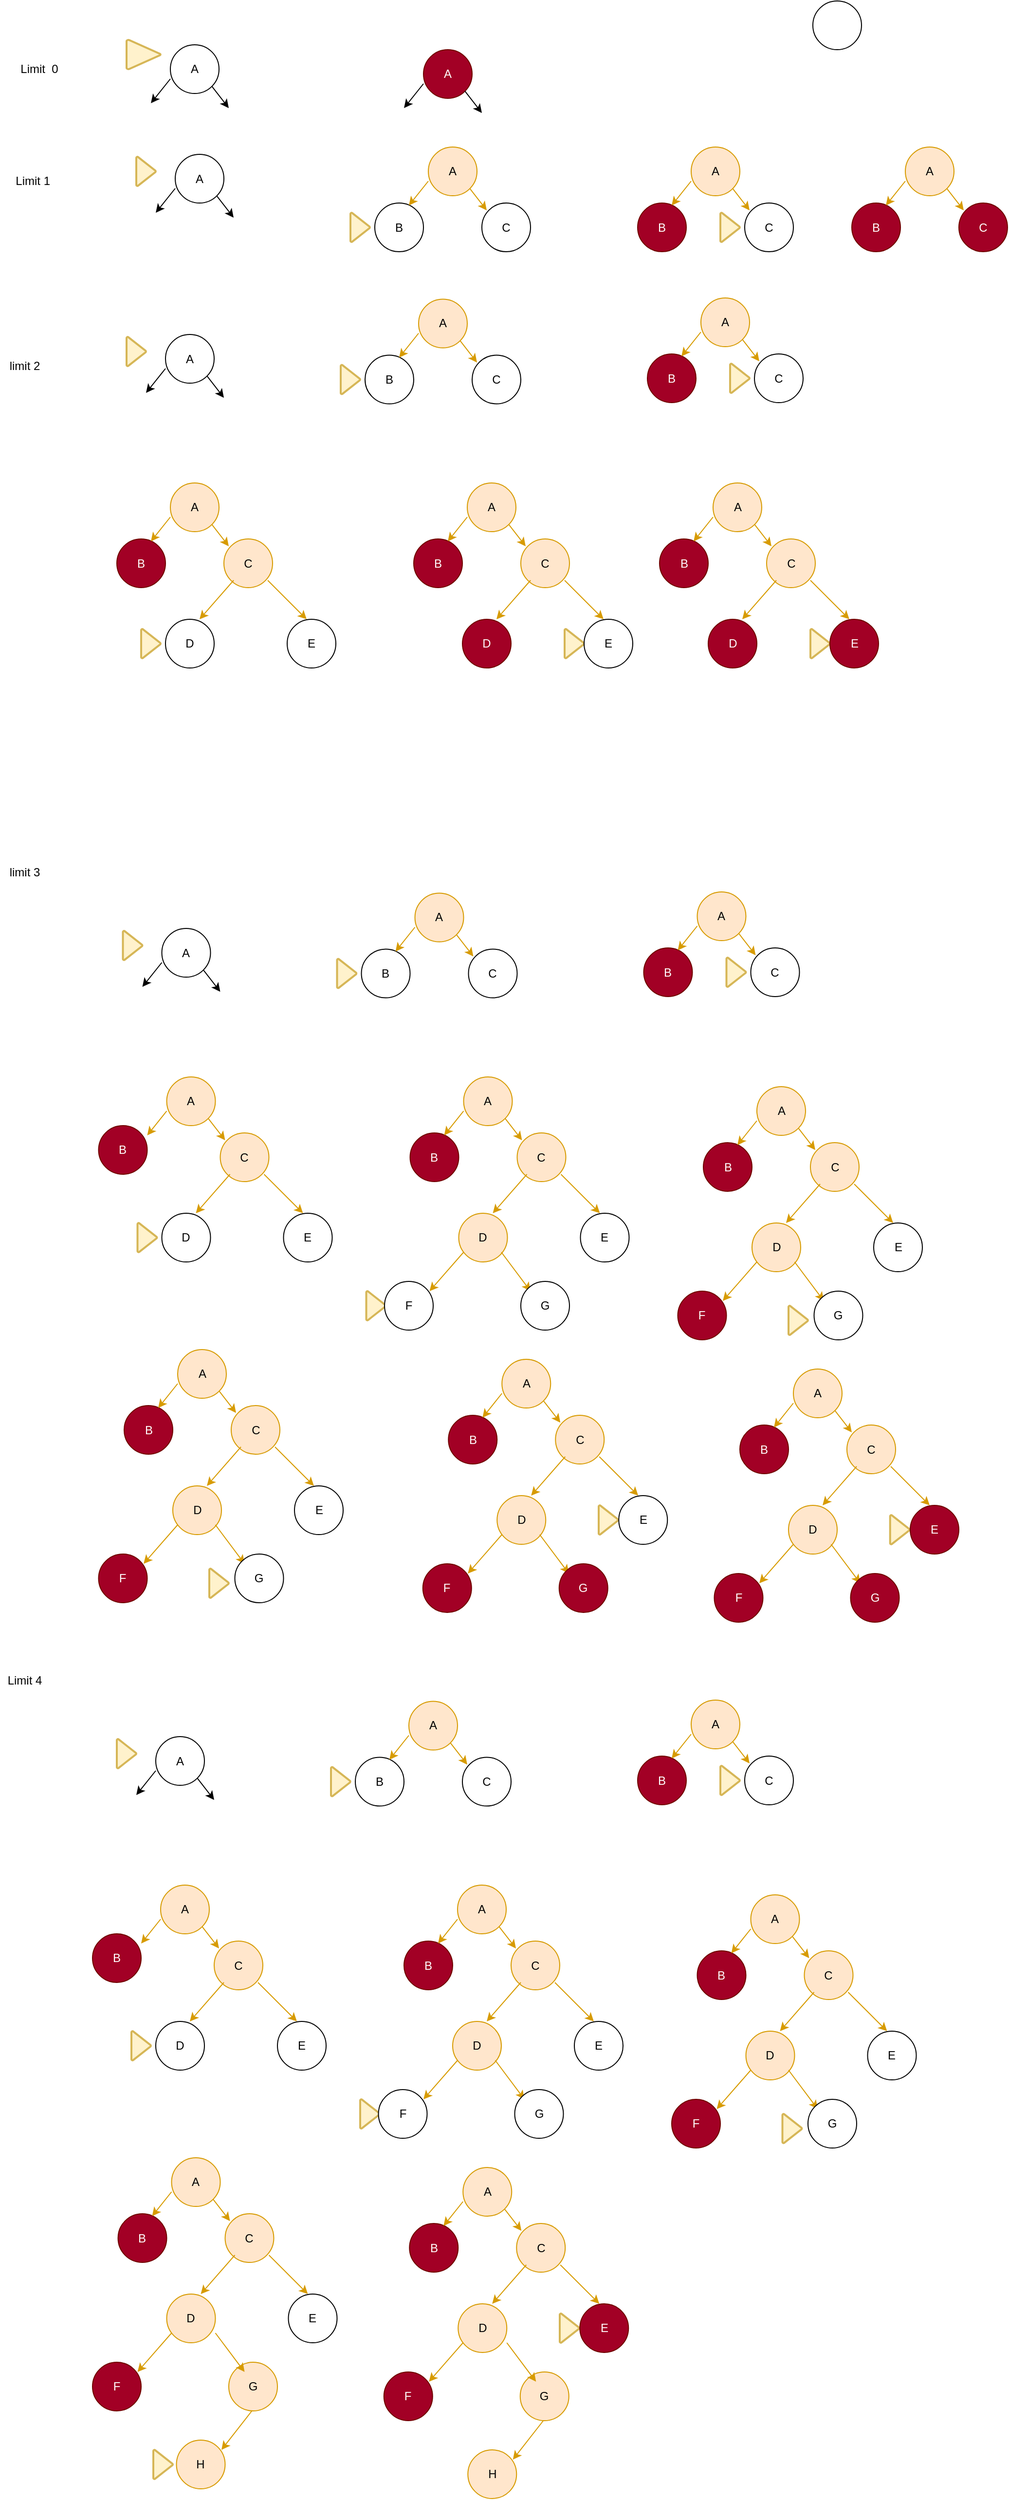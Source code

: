 <mxfile version="14.7.1" type="github">
  <diagram id="zv32uZ1Fh9oxu-Qdz-iJ" name="Page-1">
    <mxGraphModel dx="1422" dy="762" grid="1" gridSize="10" guides="1" tooltips="1" connect="1" arrows="1" fold="1" page="1" pageScale="1" pageWidth="1100" pageHeight="850" math="0" shadow="0">
      <root>
        <mxCell id="0" />
        <mxCell id="1" parent="0" />
        <mxCell id="-c6-doeArxdfNpNEhUAH-1" value="A" style="ellipse;whiteSpace=wrap;html=1;aspect=fixed;" vertex="1" parent="1">
          <mxGeometry x="210" y="50" width="50" height="50" as="geometry" />
        </mxCell>
        <mxCell id="-c6-doeArxdfNpNEhUAH-3" value="Limit&amp;nbsp; 0" style="text;html=1;align=center;verticalAlign=middle;resizable=0;points=[];autosize=1;strokeColor=none;" vertex="1" parent="1">
          <mxGeometry x="50" y="65" width="50" height="20" as="geometry" />
        </mxCell>
        <mxCell id="-c6-doeArxdfNpNEhUAH-5" value="B" style="ellipse;whiteSpace=wrap;html=1;aspect=fixed;" vertex="1" parent="1">
          <mxGeometry x="420" y="212.5" width="50" height="50" as="geometry" />
        </mxCell>
        <mxCell id="-c6-doeArxdfNpNEhUAH-6" value="" style="ellipse;whiteSpace=wrap;html=1;aspect=fixed;" vertex="1" parent="1">
          <mxGeometry x="870" y="5" width="50" height="50" as="geometry" />
        </mxCell>
        <mxCell id="-c6-doeArxdfNpNEhUAH-10" value="" style="strokeWidth=2;html=1;shape=mxgraph.flowchart.extract_or_measurement;whiteSpace=wrap;rotation=90;fillColor=#fff2cc;strokeColor=#d6b656;" vertex="1" parent="1">
          <mxGeometry x="167.5" y="42.5" width="30" height="35" as="geometry" />
        </mxCell>
        <mxCell id="-c6-doeArxdfNpNEhUAH-11" value="" style="endArrow=classic;html=1;" edge="1" parent="1">
          <mxGeometry width="50" height="50" relative="1" as="geometry">
            <mxPoint x="210" y="85" as="sourcePoint" />
            <mxPoint x="190" y="110" as="targetPoint" />
          </mxGeometry>
        </mxCell>
        <mxCell id="-c6-doeArxdfNpNEhUAH-13" value="" style="endArrow=classic;html=1;exitX=1;exitY=1;exitDx=0;exitDy=0;" edge="1" parent="1" source="-c6-doeArxdfNpNEhUAH-1">
          <mxGeometry width="50" height="50" relative="1" as="geometry">
            <mxPoint x="290" y="90" as="sourcePoint" />
            <mxPoint x="270" y="115" as="targetPoint" />
          </mxGeometry>
        </mxCell>
        <mxCell id="-c6-doeArxdfNpNEhUAH-14" value="A" style="ellipse;whiteSpace=wrap;html=1;aspect=fixed;fillColor=#a20025;strokeColor=#6F0000;fontColor=#ffffff;" vertex="1" parent="1">
          <mxGeometry x="470" y="55" width="50" height="50" as="geometry" />
        </mxCell>
        <mxCell id="-c6-doeArxdfNpNEhUAH-15" value="" style="endArrow=classic;html=1;" edge="1" parent="1">
          <mxGeometry width="50" height="50" relative="1" as="geometry">
            <mxPoint x="470" y="90" as="sourcePoint" />
            <mxPoint x="450" y="115" as="targetPoint" />
          </mxGeometry>
        </mxCell>
        <mxCell id="-c6-doeArxdfNpNEhUAH-16" value="" style="endArrow=classic;html=1;exitX=1;exitY=1;exitDx=0;exitDy=0;" edge="1" source="-c6-doeArxdfNpNEhUAH-14" parent="1">
          <mxGeometry width="50" height="50" relative="1" as="geometry">
            <mxPoint x="550" y="95" as="sourcePoint" />
            <mxPoint x="530" y="120" as="targetPoint" />
          </mxGeometry>
        </mxCell>
        <mxCell id="-c6-doeArxdfNpNEhUAH-17" value="A" style="ellipse;whiteSpace=wrap;html=1;aspect=fixed;" vertex="1" parent="1">
          <mxGeometry x="215" y="162.5" width="50" height="50" as="geometry" />
        </mxCell>
        <mxCell id="-c6-doeArxdfNpNEhUAH-18" value="" style="endArrow=classic;html=1;" edge="1" parent="1">
          <mxGeometry width="50" height="50" relative="1" as="geometry">
            <mxPoint x="215" y="197.5" as="sourcePoint" />
            <mxPoint x="195" y="222.5" as="targetPoint" />
          </mxGeometry>
        </mxCell>
        <mxCell id="-c6-doeArxdfNpNEhUAH-19" value="" style="endArrow=classic;html=1;exitX=1;exitY=1;exitDx=0;exitDy=0;" edge="1" source="-c6-doeArxdfNpNEhUAH-17" parent="1">
          <mxGeometry width="50" height="50" relative="1" as="geometry">
            <mxPoint x="295" y="202.5" as="sourcePoint" />
            <mxPoint x="275" y="227.5" as="targetPoint" />
          </mxGeometry>
        </mxCell>
        <mxCell id="-c6-doeArxdfNpNEhUAH-21" value="Limit 1&amp;nbsp;" style="text;html=1;align=center;verticalAlign=middle;resizable=0;points=[];autosize=1;strokeColor=none;" vertex="1" parent="1">
          <mxGeometry x="45" y="180" width="50" height="20" as="geometry" />
        </mxCell>
        <mxCell id="-c6-doeArxdfNpNEhUAH-22" value="" style="strokeWidth=2;html=1;shape=mxgraph.flowchart.extract_or_measurement;whiteSpace=wrap;rotation=90;fillColor=#fff2cc;strokeColor=#d6b656;" vertex="1" parent="1">
          <mxGeometry x="170" y="170" width="30" height="20" as="geometry" />
        </mxCell>
        <mxCell id="-c6-doeArxdfNpNEhUAH-23" value="A" style="ellipse;whiteSpace=wrap;html=1;aspect=fixed;fillColor=#ffe6cc;strokeColor=#d79b00;" vertex="1" parent="1">
          <mxGeometry x="475" y="155" width="50" height="50" as="geometry" />
        </mxCell>
        <mxCell id="-c6-doeArxdfNpNEhUAH-24" value="" style="endArrow=classic;html=1;fillColor=#ffe6cc;strokeColor=#d79b00;" edge="1" parent="1">
          <mxGeometry width="50" height="50" relative="1" as="geometry">
            <mxPoint x="475" y="190" as="sourcePoint" />
            <mxPoint x="455" y="215" as="targetPoint" />
          </mxGeometry>
        </mxCell>
        <mxCell id="-c6-doeArxdfNpNEhUAH-25" value="" style="endArrow=classic;html=1;exitX=1;exitY=1;exitDx=0;exitDy=0;fillColor=#ffe6cc;strokeColor=#d79b00;" edge="1" source="-c6-doeArxdfNpNEhUAH-23" parent="1">
          <mxGeometry width="50" height="50" relative="1" as="geometry">
            <mxPoint x="555" y="195" as="sourcePoint" />
            <mxPoint x="535" y="220" as="targetPoint" />
          </mxGeometry>
        </mxCell>
        <mxCell id="-c6-doeArxdfNpNEhUAH-26" value="" style="strokeWidth=2;html=1;shape=mxgraph.flowchart.extract_or_measurement;whiteSpace=wrap;rotation=90;fillColor=#fff2cc;strokeColor=#d6b656;" vertex="1" parent="1">
          <mxGeometry x="390" y="227.5" width="30" height="20" as="geometry" />
        </mxCell>
        <mxCell id="-c6-doeArxdfNpNEhUAH-27" value="C" style="ellipse;whiteSpace=wrap;html=1;aspect=fixed;" vertex="1" parent="1">
          <mxGeometry x="530" y="212.5" width="50" height="50" as="geometry" />
        </mxCell>
        <mxCell id="-c6-doeArxdfNpNEhUAH-28" value="B" style="ellipse;whiteSpace=wrap;html=1;aspect=fixed;fillColor=#a20025;strokeColor=#6F0000;fontColor=#ffffff;" vertex="1" parent="1">
          <mxGeometry x="690" y="212.5" width="50" height="50" as="geometry" />
        </mxCell>
        <mxCell id="-c6-doeArxdfNpNEhUAH-29" value="A" style="ellipse;whiteSpace=wrap;html=1;aspect=fixed;fillColor=#ffe6cc;strokeColor=#d79b00;" vertex="1" parent="1">
          <mxGeometry x="745" y="155" width="50" height="50" as="geometry" />
        </mxCell>
        <mxCell id="-c6-doeArxdfNpNEhUAH-30" value="" style="endArrow=classic;html=1;fillColor=#ffe6cc;strokeColor=#d79b00;" edge="1" parent="1">
          <mxGeometry width="50" height="50" relative="1" as="geometry">
            <mxPoint x="745" y="190" as="sourcePoint" />
            <mxPoint x="725" y="215" as="targetPoint" />
          </mxGeometry>
        </mxCell>
        <mxCell id="-c6-doeArxdfNpNEhUAH-31" value="" style="endArrow=classic;html=1;exitX=1;exitY=1;exitDx=0;exitDy=0;fillColor=#ffe6cc;strokeColor=#d79b00;" edge="1" source="-c6-doeArxdfNpNEhUAH-29" parent="1">
          <mxGeometry width="50" height="50" relative="1" as="geometry">
            <mxPoint x="825" y="195" as="sourcePoint" />
            <mxPoint x="805" y="220" as="targetPoint" />
          </mxGeometry>
        </mxCell>
        <mxCell id="-c6-doeArxdfNpNEhUAH-32" value="" style="strokeWidth=2;html=1;shape=mxgraph.flowchart.extract_or_measurement;whiteSpace=wrap;rotation=90;fillColor=#fff2cc;strokeColor=#d6b656;" vertex="1" parent="1">
          <mxGeometry x="770" y="227.5" width="30" height="20" as="geometry" />
        </mxCell>
        <mxCell id="-c6-doeArxdfNpNEhUAH-33" value="C" style="ellipse;whiteSpace=wrap;html=1;aspect=fixed;" vertex="1" parent="1">
          <mxGeometry x="800" y="212.5" width="50" height="50" as="geometry" />
        </mxCell>
        <mxCell id="-c6-doeArxdfNpNEhUAH-34" value="B" style="ellipse;whiteSpace=wrap;html=1;aspect=fixed;fillColor=#a20025;strokeColor=#6F0000;fontColor=#ffffff;" vertex="1" parent="1">
          <mxGeometry x="910" y="212.5" width="50" height="50" as="geometry" />
        </mxCell>
        <mxCell id="-c6-doeArxdfNpNEhUAH-35" value="A" style="ellipse;whiteSpace=wrap;html=1;aspect=fixed;fillColor=#ffe6cc;strokeColor=#d79b00;" vertex="1" parent="1">
          <mxGeometry x="965" y="155" width="50" height="50" as="geometry" />
        </mxCell>
        <mxCell id="-c6-doeArxdfNpNEhUAH-36" value="" style="endArrow=classic;html=1;fillColor=#ffe6cc;strokeColor=#d79b00;" edge="1" parent="1">
          <mxGeometry width="50" height="50" relative="1" as="geometry">
            <mxPoint x="965" y="190" as="sourcePoint" />
            <mxPoint x="945" y="215" as="targetPoint" />
          </mxGeometry>
        </mxCell>
        <mxCell id="-c6-doeArxdfNpNEhUAH-37" value="" style="endArrow=classic;html=1;exitX=1;exitY=1;exitDx=0;exitDy=0;fillColor=#ffe6cc;strokeColor=#d79b00;" edge="1" source="-c6-doeArxdfNpNEhUAH-35" parent="1">
          <mxGeometry width="50" height="50" relative="1" as="geometry">
            <mxPoint x="1045" y="195" as="sourcePoint" />
            <mxPoint x="1025" y="220" as="targetPoint" />
          </mxGeometry>
        </mxCell>
        <mxCell id="-c6-doeArxdfNpNEhUAH-39" value="C" style="ellipse;whiteSpace=wrap;html=1;aspect=fixed;fillColor=#a20025;strokeColor=#6F0000;fontColor=#ffffff;" vertex="1" parent="1">
          <mxGeometry x="1020" y="212.5" width="50" height="50" as="geometry" />
        </mxCell>
        <mxCell id="-c6-doeArxdfNpNEhUAH-45" value="limit 2" style="text;html=1;align=center;verticalAlign=middle;resizable=0;points=[];autosize=1;strokeColor=none;" vertex="1" parent="1">
          <mxGeometry x="35" y="370" width="50" height="20" as="geometry" />
        </mxCell>
        <mxCell id="-c6-doeArxdfNpNEhUAH-46" value="A" style="ellipse;whiteSpace=wrap;html=1;aspect=fixed;" vertex="1" parent="1">
          <mxGeometry x="205" y="347.5" width="50" height="50" as="geometry" />
        </mxCell>
        <mxCell id="-c6-doeArxdfNpNEhUAH-47" value="" style="endArrow=classic;html=1;" edge="1" parent="1">
          <mxGeometry width="50" height="50" relative="1" as="geometry">
            <mxPoint x="205" y="382.5" as="sourcePoint" />
            <mxPoint x="185" y="407.5" as="targetPoint" />
          </mxGeometry>
        </mxCell>
        <mxCell id="-c6-doeArxdfNpNEhUAH-48" value="" style="endArrow=classic;html=1;exitX=1;exitY=1;exitDx=0;exitDy=0;" edge="1" source="-c6-doeArxdfNpNEhUAH-46" parent="1">
          <mxGeometry width="50" height="50" relative="1" as="geometry">
            <mxPoint x="285" y="387.5" as="sourcePoint" />
            <mxPoint x="265" y="412.5" as="targetPoint" />
          </mxGeometry>
        </mxCell>
        <mxCell id="-c6-doeArxdfNpNEhUAH-49" value="" style="strokeWidth=2;html=1;shape=mxgraph.flowchart.extract_or_measurement;whiteSpace=wrap;rotation=90;fillColor=#fff2cc;strokeColor=#d6b656;" vertex="1" parent="1">
          <mxGeometry x="160" y="355" width="30" height="20" as="geometry" />
        </mxCell>
        <mxCell id="-c6-doeArxdfNpNEhUAH-50" value="B" style="ellipse;whiteSpace=wrap;html=1;aspect=fixed;" vertex="1" parent="1">
          <mxGeometry x="410" y="368.75" width="50" height="50" as="geometry" />
        </mxCell>
        <mxCell id="-c6-doeArxdfNpNEhUAH-51" value="A" style="ellipse;whiteSpace=wrap;html=1;aspect=fixed;fillColor=#ffe6cc;strokeColor=#d79b00;" vertex="1" parent="1">
          <mxGeometry x="465" y="311.25" width="50" height="50" as="geometry" />
        </mxCell>
        <mxCell id="-c6-doeArxdfNpNEhUAH-52" value="" style="endArrow=classic;html=1;fillColor=#ffe6cc;strokeColor=#d79b00;" edge="1" parent="1">
          <mxGeometry width="50" height="50" relative="1" as="geometry">
            <mxPoint x="465" y="346.25" as="sourcePoint" />
            <mxPoint x="445" y="371.25" as="targetPoint" />
          </mxGeometry>
        </mxCell>
        <mxCell id="-c6-doeArxdfNpNEhUAH-53" value="" style="endArrow=classic;html=1;exitX=1;exitY=1;exitDx=0;exitDy=0;fillColor=#ffe6cc;strokeColor=#d79b00;" edge="1" source="-c6-doeArxdfNpNEhUAH-51" parent="1">
          <mxGeometry width="50" height="50" relative="1" as="geometry">
            <mxPoint x="545" y="351.25" as="sourcePoint" />
            <mxPoint x="525" y="376.25" as="targetPoint" />
          </mxGeometry>
        </mxCell>
        <mxCell id="-c6-doeArxdfNpNEhUAH-54" value="" style="strokeWidth=2;html=1;shape=mxgraph.flowchart.extract_or_measurement;whiteSpace=wrap;rotation=90;fillColor=#fff2cc;strokeColor=#d6b656;" vertex="1" parent="1">
          <mxGeometry x="380" y="383.75" width="30" height="20" as="geometry" />
        </mxCell>
        <mxCell id="-c6-doeArxdfNpNEhUAH-55" value="C" style="ellipse;whiteSpace=wrap;html=1;aspect=fixed;" vertex="1" parent="1">
          <mxGeometry x="520" y="368.75" width="50" height="50" as="geometry" />
        </mxCell>
        <mxCell id="-c6-doeArxdfNpNEhUAH-56" value="B" style="ellipse;whiteSpace=wrap;html=1;aspect=fixed;fillColor=#a20025;strokeColor=#6F0000;fontColor=#ffffff;" vertex="1" parent="1">
          <mxGeometry x="700" y="367.5" width="50" height="50" as="geometry" />
        </mxCell>
        <mxCell id="-c6-doeArxdfNpNEhUAH-57" value="A" style="ellipse;whiteSpace=wrap;html=1;aspect=fixed;fillColor=#ffe6cc;strokeColor=#d79b00;" vertex="1" parent="1">
          <mxGeometry x="755" y="310" width="50" height="50" as="geometry" />
        </mxCell>
        <mxCell id="-c6-doeArxdfNpNEhUAH-58" value="" style="endArrow=classic;html=1;fillColor=#ffe6cc;strokeColor=#d79b00;" edge="1" parent="1">
          <mxGeometry width="50" height="50" relative="1" as="geometry">
            <mxPoint x="755" y="345" as="sourcePoint" />
            <mxPoint x="735" y="370" as="targetPoint" />
          </mxGeometry>
        </mxCell>
        <mxCell id="-c6-doeArxdfNpNEhUAH-59" value="" style="endArrow=classic;html=1;exitX=1;exitY=1;exitDx=0;exitDy=0;fillColor=#ffe6cc;strokeColor=#d79b00;" edge="1" source="-c6-doeArxdfNpNEhUAH-57" parent="1">
          <mxGeometry width="50" height="50" relative="1" as="geometry">
            <mxPoint x="835" y="350" as="sourcePoint" />
            <mxPoint x="815" y="375" as="targetPoint" />
          </mxGeometry>
        </mxCell>
        <mxCell id="-c6-doeArxdfNpNEhUAH-60" value="" style="strokeWidth=2;html=1;shape=mxgraph.flowchart.extract_or_measurement;whiteSpace=wrap;rotation=90;fillColor=#fff2cc;strokeColor=#d6b656;" vertex="1" parent="1">
          <mxGeometry x="780" y="382.5" width="30" height="20" as="geometry" />
        </mxCell>
        <mxCell id="-c6-doeArxdfNpNEhUAH-61" value="C" style="ellipse;whiteSpace=wrap;html=1;aspect=fixed;" vertex="1" parent="1">
          <mxGeometry x="810" y="367.5" width="50" height="50" as="geometry" />
        </mxCell>
        <mxCell id="-c6-doeArxdfNpNEhUAH-62" value="B" style="ellipse;whiteSpace=wrap;html=1;aspect=fixed;fillColor=#a20025;strokeColor=#6F0000;fontColor=#ffffff;" vertex="1" parent="1">
          <mxGeometry x="155" y="557.5" width="50" height="50" as="geometry" />
        </mxCell>
        <mxCell id="-c6-doeArxdfNpNEhUAH-63" value="A" style="ellipse;whiteSpace=wrap;html=1;aspect=fixed;fillColor=#ffe6cc;strokeColor=#d79b00;" vertex="1" parent="1">
          <mxGeometry x="210" y="500" width="50" height="50" as="geometry" />
        </mxCell>
        <mxCell id="-c6-doeArxdfNpNEhUAH-64" value="" style="endArrow=classic;html=1;fillColor=#ffe6cc;strokeColor=#d79b00;" edge="1" parent="1">
          <mxGeometry width="50" height="50" relative="1" as="geometry">
            <mxPoint x="210" y="535" as="sourcePoint" />
            <mxPoint x="190" y="560" as="targetPoint" />
          </mxGeometry>
        </mxCell>
        <mxCell id="-c6-doeArxdfNpNEhUAH-65" value="" style="endArrow=classic;html=1;exitX=1;exitY=1;exitDx=0;exitDy=0;fillColor=#ffe6cc;strokeColor=#d79b00;" edge="1" source="-c6-doeArxdfNpNEhUAH-63" parent="1">
          <mxGeometry width="50" height="50" relative="1" as="geometry">
            <mxPoint x="290" y="540" as="sourcePoint" />
            <mxPoint x="270" y="565" as="targetPoint" />
          </mxGeometry>
        </mxCell>
        <mxCell id="-c6-doeArxdfNpNEhUAH-66" value="" style="strokeWidth=2;html=1;shape=mxgraph.flowchart.extract_or_measurement;whiteSpace=wrap;rotation=90;fillColor=#fff2cc;strokeColor=#d6b656;" vertex="1" parent="1">
          <mxGeometry x="175" y="655" width="30" height="20" as="geometry" />
        </mxCell>
        <mxCell id="-c6-doeArxdfNpNEhUAH-67" value="C" style="ellipse;whiteSpace=wrap;html=1;aspect=fixed;fillColor=#ffe6cc;strokeColor=#d79b00;" vertex="1" parent="1">
          <mxGeometry x="265" y="557.5" width="50" height="50" as="geometry" />
        </mxCell>
        <mxCell id="-c6-doeArxdfNpNEhUAH-68" value="" style="endArrow=classic;html=1;fillColor=#ffe6cc;strokeColor=#d79b00;" edge="1" parent="1">
          <mxGeometry width="50" height="50" relative="1" as="geometry">
            <mxPoint x="275" y="600" as="sourcePoint" />
            <mxPoint x="240" y="640" as="targetPoint" />
          </mxGeometry>
        </mxCell>
        <mxCell id="-c6-doeArxdfNpNEhUAH-69" value="" style="endArrow=classic;html=1;fillColor=#ffe6cc;strokeColor=#d79b00;" edge="1" parent="1">
          <mxGeometry width="50" height="50" relative="1" as="geometry">
            <mxPoint x="310" y="600" as="sourcePoint" />
            <mxPoint x="350" y="640" as="targetPoint" />
          </mxGeometry>
        </mxCell>
        <mxCell id="-c6-doeArxdfNpNEhUAH-70" value="D" style="ellipse;whiteSpace=wrap;html=1;aspect=fixed;" vertex="1" parent="1">
          <mxGeometry x="205" y="640" width="50" height="50" as="geometry" />
        </mxCell>
        <mxCell id="-c6-doeArxdfNpNEhUAH-71" value="E" style="ellipse;whiteSpace=wrap;html=1;aspect=fixed;" vertex="1" parent="1">
          <mxGeometry x="330" y="640" width="50" height="50" as="geometry" />
        </mxCell>
        <mxCell id="-c6-doeArxdfNpNEhUAH-72" value="B" style="ellipse;whiteSpace=wrap;html=1;aspect=fixed;fillColor=#a20025;strokeColor=#6F0000;fontColor=#ffffff;" vertex="1" parent="1">
          <mxGeometry x="460" y="557.5" width="50" height="50" as="geometry" />
        </mxCell>
        <mxCell id="-c6-doeArxdfNpNEhUAH-73" value="A" style="ellipse;whiteSpace=wrap;html=1;aspect=fixed;fillColor=#ffe6cc;strokeColor=#d79b00;" vertex="1" parent="1">
          <mxGeometry x="515" y="500" width="50" height="50" as="geometry" />
        </mxCell>
        <mxCell id="-c6-doeArxdfNpNEhUAH-74" value="" style="endArrow=classic;html=1;fillColor=#ffe6cc;strokeColor=#d79b00;" edge="1" parent="1">
          <mxGeometry width="50" height="50" relative="1" as="geometry">
            <mxPoint x="515" y="535" as="sourcePoint" />
            <mxPoint x="495" y="560" as="targetPoint" />
          </mxGeometry>
        </mxCell>
        <mxCell id="-c6-doeArxdfNpNEhUAH-75" value="" style="endArrow=classic;html=1;exitX=1;exitY=1;exitDx=0;exitDy=0;fillColor=#ffe6cc;strokeColor=#d79b00;" edge="1" source="-c6-doeArxdfNpNEhUAH-73" parent="1">
          <mxGeometry width="50" height="50" relative="1" as="geometry">
            <mxPoint x="595" y="540" as="sourcePoint" />
            <mxPoint x="575" y="565" as="targetPoint" />
          </mxGeometry>
        </mxCell>
        <mxCell id="-c6-doeArxdfNpNEhUAH-76" value="" style="strokeWidth=2;html=1;shape=mxgraph.flowchart.extract_or_measurement;whiteSpace=wrap;rotation=90;fillColor=#fff2cc;strokeColor=#d6b656;" vertex="1" parent="1">
          <mxGeometry x="610" y="655" width="30" height="20" as="geometry" />
        </mxCell>
        <mxCell id="-c6-doeArxdfNpNEhUAH-77" value="C" style="ellipse;whiteSpace=wrap;html=1;aspect=fixed;fillColor=#ffe6cc;strokeColor=#d79b00;" vertex="1" parent="1">
          <mxGeometry x="570" y="557.5" width="50" height="50" as="geometry" />
        </mxCell>
        <mxCell id="-c6-doeArxdfNpNEhUAH-78" value="" style="endArrow=classic;html=1;fillColor=#ffe6cc;strokeColor=#d79b00;" edge="1" parent="1">
          <mxGeometry width="50" height="50" relative="1" as="geometry">
            <mxPoint x="580" y="600" as="sourcePoint" />
            <mxPoint x="545" y="640" as="targetPoint" />
          </mxGeometry>
        </mxCell>
        <mxCell id="-c6-doeArxdfNpNEhUAH-79" value="" style="endArrow=classic;html=1;fillColor=#ffe6cc;strokeColor=#d79b00;" edge="1" parent="1">
          <mxGeometry width="50" height="50" relative="1" as="geometry">
            <mxPoint x="615" y="600" as="sourcePoint" />
            <mxPoint x="655" y="640" as="targetPoint" />
          </mxGeometry>
        </mxCell>
        <mxCell id="-c6-doeArxdfNpNEhUAH-80" value="D" style="ellipse;whiteSpace=wrap;html=1;aspect=fixed;fillColor=#a20025;strokeColor=#6F0000;fontColor=#ffffff;" vertex="1" parent="1">
          <mxGeometry x="510" y="640" width="50" height="50" as="geometry" />
        </mxCell>
        <mxCell id="-c6-doeArxdfNpNEhUAH-81" value="E" style="ellipse;whiteSpace=wrap;html=1;aspect=fixed;" vertex="1" parent="1">
          <mxGeometry x="635" y="640" width="50" height="50" as="geometry" />
        </mxCell>
        <mxCell id="-c6-doeArxdfNpNEhUAH-83" value="B" style="ellipse;whiteSpace=wrap;html=1;aspect=fixed;fillColor=#a20025;strokeColor=#6F0000;fontColor=#ffffff;" vertex="1" parent="1">
          <mxGeometry x="712.5" y="557.5" width="50" height="50" as="geometry" />
        </mxCell>
        <mxCell id="-c6-doeArxdfNpNEhUAH-84" value="A" style="ellipse;whiteSpace=wrap;html=1;aspect=fixed;fillColor=#ffe6cc;strokeColor=#d79b00;" vertex="1" parent="1">
          <mxGeometry x="767.5" y="500" width="50" height="50" as="geometry" />
        </mxCell>
        <mxCell id="-c6-doeArxdfNpNEhUAH-85" value="" style="endArrow=classic;html=1;fillColor=#ffe6cc;strokeColor=#d79b00;" edge="1" parent="1">
          <mxGeometry width="50" height="50" relative="1" as="geometry">
            <mxPoint x="767.5" y="535" as="sourcePoint" />
            <mxPoint x="747.5" y="560" as="targetPoint" />
          </mxGeometry>
        </mxCell>
        <mxCell id="-c6-doeArxdfNpNEhUAH-86" value="" style="endArrow=classic;html=1;exitX=1;exitY=1;exitDx=0;exitDy=0;fillColor=#ffe6cc;strokeColor=#d79b00;" edge="1" source="-c6-doeArxdfNpNEhUAH-84" parent="1">
          <mxGeometry width="50" height="50" relative="1" as="geometry">
            <mxPoint x="847.5" y="540" as="sourcePoint" />
            <mxPoint x="827.5" y="565" as="targetPoint" />
          </mxGeometry>
        </mxCell>
        <mxCell id="-c6-doeArxdfNpNEhUAH-87" value="" style="strokeWidth=2;html=1;shape=mxgraph.flowchart.extract_or_measurement;whiteSpace=wrap;rotation=90;fillColor=#fff2cc;strokeColor=#d6b656;" vertex="1" parent="1">
          <mxGeometry x="862.5" y="655" width="30" height="20" as="geometry" />
        </mxCell>
        <mxCell id="-c6-doeArxdfNpNEhUAH-88" value="C" style="ellipse;whiteSpace=wrap;html=1;aspect=fixed;fillColor=#ffe6cc;strokeColor=#d79b00;" vertex="1" parent="1">
          <mxGeometry x="822.5" y="557.5" width="50" height="50" as="geometry" />
        </mxCell>
        <mxCell id="-c6-doeArxdfNpNEhUAH-89" value="" style="endArrow=classic;html=1;fillColor=#ffe6cc;strokeColor=#d79b00;" edge="1" parent="1">
          <mxGeometry width="50" height="50" relative="1" as="geometry">
            <mxPoint x="832.5" y="600" as="sourcePoint" />
            <mxPoint x="797.5" y="640" as="targetPoint" />
          </mxGeometry>
        </mxCell>
        <mxCell id="-c6-doeArxdfNpNEhUAH-90" value="" style="endArrow=classic;html=1;fillColor=#ffe6cc;strokeColor=#d79b00;" edge="1" parent="1">
          <mxGeometry width="50" height="50" relative="1" as="geometry">
            <mxPoint x="867.5" y="600" as="sourcePoint" />
            <mxPoint x="907.5" y="640" as="targetPoint" />
          </mxGeometry>
        </mxCell>
        <mxCell id="-c6-doeArxdfNpNEhUAH-91" value="D" style="ellipse;whiteSpace=wrap;html=1;aspect=fixed;fillColor=#a20025;strokeColor=#6F0000;fontColor=#ffffff;" vertex="1" parent="1">
          <mxGeometry x="762.5" y="640" width="50" height="50" as="geometry" />
        </mxCell>
        <mxCell id="-c6-doeArxdfNpNEhUAH-92" value="E" style="ellipse;whiteSpace=wrap;html=1;aspect=fixed;fillColor=#a20025;strokeColor=#6F0000;fontColor=#ffffff;" vertex="1" parent="1">
          <mxGeometry x="887.5" y="640" width="50" height="50" as="geometry" />
        </mxCell>
        <mxCell id="-c6-doeArxdfNpNEhUAH-95" value="limit 3" style="text;html=1;align=center;verticalAlign=middle;resizable=0;points=[];autosize=1;strokeColor=none;" vertex="1" parent="1">
          <mxGeometry x="35" y="890" width="50" height="20" as="geometry" />
        </mxCell>
        <mxCell id="-c6-doeArxdfNpNEhUAH-97" value="A" style="ellipse;whiteSpace=wrap;html=1;aspect=fixed;" vertex="1" parent="1">
          <mxGeometry x="201.25" y="957.5" width="50" height="50" as="geometry" />
        </mxCell>
        <mxCell id="-c6-doeArxdfNpNEhUAH-98" value="" style="endArrow=classic;html=1;" edge="1" parent="1">
          <mxGeometry width="50" height="50" relative="1" as="geometry">
            <mxPoint x="201.25" y="992.5" as="sourcePoint" />
            <mxPoint x="181.25" y="1017.5" as="targetPoint" />
          </mxGeometry>
        </mxCell>
        <mxCell id="-c6-doeArxdfNpNEhUAH-99" value="" style="endArrow=classic;html=1;exitX=1;exitY=1;exitDx=0;exitDy=0;" edge="1" source="-c6-doeArxdfNpNEhUAH-97" parent="1">
          <mxGeometry width="50" height="50" relative="1" as="geometry">
            <mxPoint x="281.25" y="997.5" as="sourcePoint" />
            <mxPoint x="261.25" y="1022.5" as="targetPoint" />
          </mxGeometry>
        </mxCell>
        <mxCell id="-c6-doeArxdfNpNEhUAH-100" value="" style="strokeWidth=2;html=1;shape=mxgraph.flowchart.extract_or_measurement;whiteSpace=wrap;rotation=90;fillColor=#fff2cc;strokeColor=#d6b656;" vertex="1" parent="1">
          <mxGeometry x="156.25" y="965" width="30" height="20" as="geometry" />
        </mxCell>
        <mxCell id="-c6-doeArxdfNpNEhUAH-101" value="B" style="ellipse;whiteSpace=wrap;html=1;aspect=fixed;" vertex="1" parent="1">
          <mxGeometry x="406.25" y="978.75" width="50" height="50" as="geometry" />
        </mxCell>
        <mxCell id="-c6-doeArxdfNpNEhUAH-102" value="A" style="ellipse;whiteSpace=wrap;html=1;aspect=fixed;fillColor=#ffe6cc;strokeColor=#d79b00;" vertex="1" parent="1">
          <mxGeometry x="461.25" y="921.25" width="50" height="50" as="geometry" />
        </mxCell>
        <mxCell id="-c6-doeArxdfNpNEhUAH-103" value="" style="endArrow=classic;html=1;fillColor=#ffe6cc;strokeColor=#d79b00;" edge="1" parent="1">
          <mxGeometry width="50" height="50" relative="1" as="geometry">
            <mxPoint x="461.25" y="956.25" as="sourcePoint" />
            <mxPoint x="441.25" y="981.25" as="targetPoint" />
          </mxGeometry>
        </mxCell>
        <mxCell id="-c6-doeArxdfNpNEhUAH-104" value="" style="endArrow=classic;html=1;exitX=1;exitY=1;exitDx=0;exitDy=0;fillColor=#ffe6cc;strokeColor=#d79b00;" edge="1" source="-c6-doeArxdfNpNEhUAH-102" parent="1">
          <mxGeometry width="50" height="50" relative="1" as="geometry">
            <mxPoint x="541.25" y="961.25" as="sourcePoint" />
            <mxPoint x="521.25" y="986.25" as="targetPoint" />
          </mxGeometry>
        </mxCell>
        <mxCell id="-c6-doeArxdfNpNEhUAH-105" value="" style="strokeWidth=2;html=1;shape=mxgraph.flowchart.extract_or_measurement;whiteSpace=wrap;rotation=90;fillColor=#fff2cc;strokeColor=#d6b656;" vertex="1" parent="1">
          <mxGeometry x="376.25" y="993.75" width="30" height="20" as="geometry" />
        </mxCell>
        <mxCell id="-c6-doeArxdfNpNEhUAH-106" value="C" style="ellipse;whiteSpace=wrap;html=1;aspect=fixed;" vertex="1" parent="1">
          <mxGeometry x="516.25" y="978.75" width="50" height="50" as="geometry" />
        </mxCell>
        <mxCell id="-c6-doeArxdfNpNEhUAH-107" value="B" style="ellipse;whiteSpace=wrap;html=1;aspect=fixed;fillColor=#a20025;strokeColor=#6F0000;fontColor=#ffffff;" vertex="1" parent="1">
          <mxGeometry x="696.25" y="977.5" width="50" height="50" as="geometry" />
        </mxCell>
        <mxCell id="-c6-doeArxdfNpNEhUAH-108" value="A" style="ellipse;whiteSpace=wrap;html=1;aspect=fixed;fillColor=#ffe6cc;strokeColor=#d79b00;" vertex="1" parent="1">
          <mxGeometry x="751.25" y="920" width="50" height="50" as="geometry" />
        </mxCell>
        <mxCell id="-c6-doeArxdfNpNEhUAH-109" value="" style="endArrow=classic;html=1;fillColor=#ffe6cc;strokeColor=#d79b00;" edge="1" parent="1">
          <mxGeometry width="50" height="50" relative="1" as="geometry">
            <mxPoint x="751.25" y="955" as="sourcePoint" />
            <mxPoint x="731.25" y="980" as="targetPoint" />
          </mxGeometry>
        </mxCell>
        <mxCell id="-c6-doeArxdfNpNEhUAH-110" value="" style="endArrow=classic;html=1;exitX=1;exitY=1;exitDx=0;exitDy=0;fillColor=#ffe6cc;strokeColor=#d79b00;" edge="1" source="-c6-doeArxdfNpNEhUAH-108" parent="1">
          <mxGeometry width="50" height="50" relative="1" as="geometry">
            <mxPoint x="831.25" y="960" as="sourcePoint" />
            <mxPoint x="811.25" y="985" as="targetPoint" />
          </mxGeometry>
        </mxCell>
        <mxCell id="-c6-doeArxdfNpNEhUAH-111" value="" style="strokeWidth=2;html=1;shape=mxgraph.flowchart.extract_or_measurement;whiteSpace=wrap;rotation=90;fillColor=#fff2cc;strokeColor=#d6b656;" vertex="1" parent="1">
          <mxGeometry x="776.25" y="992.5" width="30" height="20" as="geometry" />
        </mxCell>
        <mxCell id="-c6-doeArxdfNpNEhUAH-112" value="C" style="ellipse;whiteSpace=wrap;html=1;aspect=fixed;" vertex="1" parent="1">
          <mxGeometry x="806.25" y="977.5" width="50" height="50" as="geometry" />
        </mxCell>
        <mxCell id="-c6-doeArxdfNpNEhUAH-113" value="A" style="ellipse;whiteSpace=wrap;html=1;aspect=fixed;fillColor=#ffe6cc;strokeColor=#d79b00;" vertex="1" parent="1">
          <mxGeometry x="206.25" y="1110" width="50" height="50" as="geometry" />
        </mxCell>
        <mxCell id="-c6-doeArxdfNpNEhUAH-114" value="" style="endArrow=classic;html=1;fillColor=#ffe6cc;strokeColor=#d79b00;" edge="1" parent="1">
          <mxGeometry width="50" height="50" relative="1" as="geometry">
            <mxPoint x="206.25" y="1145" as="sourcePoint" />
            <mxPoint x="186.25" y="1170" as="targetPoint" />
          </mxGeometry>
        </mxCell>
        <mxCell id="-c6-doeArxdfNpNEhUAH-115" value="" style="endArrow=classic;html=1;exitX=1;exitY=1;exitDx=0;exitDy=0;fillColor=#ffe6cc;strokeColor=#d79b00;" edge="1" source="-c6-doeArxdfNpNEhUAH-113" parent="1">
          <mxGeometry width="50" height="50" relative="1" as="geometry">
            <mxPoint x="286.25" y="1150" as="sourcePoint" />
            <mxPoint x="266.25" y="1175" as="targetPoint" />
          </mxGeometry>
        </mxCell>
        <mxCell id="-c6-doeArxdfNpNEhUAH-116" value="" style="strokeWidth=2;html=1;shape=mxgraph.flowchart.extract_or_measurement;whiteSpace=wrap;rotation=90;fillColor=#fff2cc;strokeColor=#d6b656;" vertex="1" parent="1">
          <mxGeometry x="171.25" y="1265" width="30" height="20" as="geometry" />
        </mxCell>
        <mxCell id="-c6-doeArxdfNpNEhUAH-117" value="C" style="ellipse;whiteSpace=wrap;html=1;aspect=fixed;fillColor=#ffe6cc;strokeColor=#d79b00;" vertex="1" parent="1">
          <mxGeometry x="261.25" y="1167.5" width="50" height="50" as="geometry" />
        </mxCell>
        <mxCell id="-c6-doeArxdfNpNEhUAH-118" value="" style="endArrow=classic;html=1;fillColor=#ffe6cc;strokeColor=#d79b00;" edge="1" parent="1">
          <mxGeometry width="50" height="50" relative="1" as="geometry">
            <mxPoint x="271.25" y="1210" as="sourcePoint" />
            <mxPoint x="236.25" y="1250" as="targetPoint" />
          </mxGeometry>
        </mxCell>
        <mxCell id="-c6-doeArxdfNpNEhUAH-119" value="" style="endArrow=classic;html=1;fillColor=#ffe6cc;strokeColor=#d79b00;" edge="1" parent="1">
          <mxGeometry width="50" height="50" relative="1" as="geometry">
            <mxPoint x="306.25" y="1210" as="sourcePoint" />
            <mxPoint x="346.25" y="1250" as="targetPoint" />
          </mxGeometry>
        </mxCell>
        <mxCell id="-c6-doeArxdfNpNEhUAH-120" value="D" style="ellipse;whiteSpace=wrap;html=1;aspect=fixed;" vertex="1" parent="1">
          <mxGeometry x="201.25" y="1250" width="50" height="50" as="geometry" />
        </mxCell>
        <mxCell id="-c6-doeArxdfNpNEhUAH-121" value="E" style="ellipse;whiteSpace=wrap;html=1;aspect=fixed;" vertex="1" parent="1">
          <mxGeometry x="326.25" y="1250" width="50" height="50" as="geometry" />
        </mxCell>
        <mxCell id="-c6-doeArxdfNpNEhUAH-122" value="B" style="ellipse;whiteSpace=wrap;html=1;aspect=fixed;fillColor=#a20025;strokeColor=#6F0000;fontColor=#ffffff;" vertex="1" parent="1">
          <mxGeometry x="456.25" y="1167.5" width="50" height="50" as="geometry" />
        </mxCell>
        <mxCell id="-c6-doeArxdfNpNEhUAH-123" value="A" style="ellipse;whiteSpace=wrap;html=1;aspect=fixed;fillColor=#ffe6cc;strokeColor=#d79b00;" vertex="1" parent="1">
          <mxGeometry x="511.25" y="1110" width="50" height="50" as="geometry" />
        </mxCell>
        <mxCell id="-c6-doeArxdfNpNEhUAH-124" value="" style="endArrow=classic;html=1;fillColor=#ffe6cc;strokeColor=#d79b00;" edge="1" parent="1">
          <mxGeometry width="50" height="50" relative="1" as="geometry">
            <mxPoint x="511.25" y="1145" as="sourcePoint" />
            <mxPoint x="491.25" y="1170" as="targetPoint" />
          </mxGeometry>
        </mxCell>
        <mxCell id="-c6-doeArxdfNpNEhUAH-125" value="" style="endArrow=classic;html=1;exitX=1;exitY=1;exitDx=0;exitDy=0;fillColor=#ffe6cc;strokeColor=#d79b00;" edge="1" source="-c6-doeArxdfNpNEhUAH-123" parent="1">
          <mxGeometry width="50" height="50" relative="1" as="geometry">
            <mxPoint x="591.25" y="1150" as="sourcePoint" />
            <mxPoint x="571.25" y="1175" as="targetPoint" />
          </mxGeometry>
        </mxCell>
        <mxCell id="-c6-doeArxdfNpNEhUAH-126" value="" style="strokeWidth=2;html=1;shape=mxgraph.flowchart.extract_or_measurement;whiteSpace=wrap;rotation=90;fillColor=#fff2cc;strokeColor=#d6b656;" vertex="1" parent="1">
          <mxGeometry x="406.25" y="1335" width="30" height="20" as="geometry" />
        </mxCell>
        <mxCell id="-c6-doeArxdfNpNEhUAH-127" value="C" style="ellipse;whiteSpace=wrap;html=1;aspect=fixed;fillColor=#ffe6cc;strokeColor=#d79b00;" vertex="1" parent="1">
          <mxGeometry x="566.25" y="1167.5" width="50" height="50" as="geometry" />
        </mxCell>
        <mxCell id="-c6-doeArxdfNpNEhUAH-128" value="" style="endArrow=classic;html=1;fillColor=#ffe6cc;strokeColor=#d79b00;" edge="1" parent="1">
          <mxGeometry width="50" height="50" relative="1" as="geometry">
            <mxPoint x="576.25" y="1210" as="sourcePoint" />
            <mxPoint x="541.25" y="1250" as="targetPoint" />
          </mxGeometry>
        </mxCell>
        <mxCell id="-c6-doeArxdfNpNEhUAH-129" value="" style="endArrow=classic;html=1;fillColor=#ffe6cc;strokeColor=#d79b00;" edge="1" parent="1">
          <mxGeometry width="50" height="50" relative="1" as="geometry">
            <mxPoint x="611.25" y="1210" as="sourcePoint" />
            <mxPoint x="651.25" y="1250" as="targetPoint" />
          </mxGeometry>
        </mxCell>
        <mxCell id="-c6-doeArxdfNpNEhUAH-130" value="D" style="ellipse;whiteSpace=wrap;html=1;aspect=fixed;fillColor=#ffe6cc;strokeColor=#d79b00;" vertex="1" parent="1">
          <mxGeometry x="506.25" y="1250" width="50" height="50" as="geometry" />
        </mxCell>
        <mxCell id="-c6-doeArxdfNpNEhUAH-131" value="E" style="ellipse;whiteSpace=wrap;html=1;aspect=fixed;" vertex="1" parent="1">
          <mxGeometry x="631.25" y="1250" width="50" height="50" as="geometry" />
        </mxCell>
        <mxCell id="-c6-doeArxdfNpNEhUAH-142" value="B" style="ellipse;whiteSpace=wrap;html=1;aspect=fixed;fillColor=#a20025;strokeColor=#6F0000;fontColor=#ffffff;" vertex="1" parent="1">
          <mxGeometry x="136.25" y="1160" width="50" height="50" as="geometry" />
        </mxCell>
        <mxCell id="-c6-doeArxdfNpNEhUAH-143" value="" style="endArrow=classic;html=1;fillColor=#ffe6cc;strokeColor=#d79b00;" edge="1" parent="1">
          <mxGeometry width="50" height="50" relative="1" as="geometry">
            <mxPoint x="511.25" y="1290" as="sourcePoint" />
            <mxPoint x="476.25" y="1330" as="targetPoint" />
          </mxGeometry>
        </mxCell>
        <mxCell id="-c6-doeArxdfNpNEhUAH-144" value="" style="endArrow=classic;html=1;fillColor=#ffe6cc;strokeColor=#d79b00;" edge="1" parent="1">
          <mxGeometry width="50" height="50" relative="1" as="geometry">
            <mxPoint x="550" y="1290" as="sourcePoint" />
            <mxPoint x="580" y="1330" as="targetPoint" />
          </mxGeometry>
        </mxCell>
        <mxCell id="-c6-doeArxdfNpNEhUAH-145" value="F" style="ellipse;whiteSpace=wrap;html=1;aspect=fixed;" vertex="1" parent="1">
          <mxGeometry x="430" y="1320" width="50" height="50" as="geometry" />
        </mxCell>
        <mxCell id="-c6-doeArxdfNpNEhUAH-146" value="G" style="ellipse;whiteSpace=wrap;html=1;aspect=fixed;" vertex="1" parent="1">
          <mxGeometry x="570" y="1320" width="50" height="50" as="geometry" />
        </mxCell>
        <mxCell id="-c6-doeArxdfNpNEhUAH-147" value="B" style="ellipse;whiteSpace=wrap;html=1;aspect=fixed;fillColor=#a20025;strokeColor=#6F0000;fontColor=#ffffff;" vertex="1" parent="1">
          <mxGeometry x="757.5" y="1177.5" width="50" height="50" as="geometry" />
        </mxCell>
        <mxCell id="-c6-doeArxdfNpNEhUAH-148" value="A" style="ellipse;whiteSpace=wrap;html=1;aspect=fixed;fillColor=#ffe6cc;strokeColor=#d79b00;" vertex="1" parent="1">
          <mxGeometry x="812.5" y="1120" width="50" height="50" as="geometry" />
        </mxCell>
        <mxCell id="-c6-doeArxdfNpNEhUAH-149" value="" style="endArrow=classic;html=1;fillColor=#ffe6cc;strokeColor=#d79b00;" edge="1" parent="1">
          <mxGeometry width="50" height="50" relative="1" as="geometry">
            <mxPoint x="812.5" y="1155" as="sourcePoint" />
            <mxPoint x="792.5" y="1180" as="targetPoint" />
          </mxGeometry>
        </mxCell>
        <mxCell id="-c6-doeArxdfNpNEhUAH-150" value="" style="endArrow=classic;html=1;exitX=1;exitY=1;exitDx=0;exitDy=0;fillColor=#ffe6cc;strokeColor=#d79b00;" edge="1" source="-c6-doeArxdfNpNEhUAH-148" parent="1">
          <mxGeometry width="50" height="50" relative="1" as="geometry">
            <mxPoint x="892.5" y="1160" as="sourcePoint" />
            <mxPoint x="872.5" y="1185" as="targetPoint" />
          </mxGeometry>
        </mxCell>
        <mxCell id="-c6-doeArxdfNpNEhUAH-151" value="" style="strokeWidth=2;html=1;shape=mxgraph.flowchart.extract_or_measurement;whiteSpace=wrap;rotation=90;fillColor=#fff2cc;strokeColor=#d6b656;" vertex="1" parent="1">
          <mxGeometry x="840" y="1350" width="30" height="20" as="geometry" />
        </mxCell>
        <mxCell id="-c6-doeArxdfNpNEhUAH-152" value="C" style="ellipse;whiteSpace=wrap;html=1;aspect=fixed;fillColor=#ffe6cc;strokeColor=#d79b00;" vertex="1" parent="1">
          <mxGeometry x="867.5" y="1177.5" width="50" height="50" as="geometry" />
        </mxCell>
        <mxCell id="-c6-doeArxdfNpNEhUAH-153" value="" style="endArrow=classic;html=1;fillColor=#ffe6cc;strokeColor=#d79b00;" edge="1" parent="1">
          <mxGeometry width="50" height="50" relative="1" as="geometry">
            <mxPoint x="877.5" y="1220" as="sourcePoint" />
            <mxPoint x="842.5" y="1260" as="targetPoint" />
          </mxGeometry>
        </mxCell>
        <mxCell id="-c6-doeArxdfNpNEhUAH-154" value="" style="endArrow=classic;html=1;fillColor=#ffe6cc;strokeColor=#d79b00;" edge="1" parent="1">
          <mxGeometry width="50" height="50" relative="1" as="geometry">
            <mxPoint x="912.5" y="1220" as="sourcePoint" />
            <mxPoint x="952.5" y="1260" as="targetPoint" />
          </mxGeometry>
        </mxCell>
        <mxCell id="-c6-doeArxdfNpNEhUAH-155" value="D" style="ellipse;whiteSpace=wrap;html=1;aspect=fixed;fillColor=#ffe6cc;strokeColor=#d79b00;" vertex="1" parent="1">
          <mxGeometry x="807.5" y="1260" width="50" height="50" as="geometry" />
        </mxCell>
        <mxCell id="-c6-doeArxdfNpNEhUAH-156" value="E" style="ellipse;whiteSpace=wrap;html=1;aspect=fixed;" vertex="1" parent="1">
          <mxGeometry x="932.5" y="1260" width="50" height="50" as="geometry" />
        </mxCell>
        <mxCell id="-c6-doeArxdfNpNEhUAH-157" value="" style="endArrow=classic;html=1;fillColor=#ffe6cc;strokeColor=#d79b00;" edge="1" parent="1">
          <mxGeometry width="50" height="50" relative="1" as="geometry">
            <mxPoint x="812.5" y="1300" as="sourcePoint" />
            <mxPoint x="777.5" y="1340" as="targetPoint" />
          </mxGeometry>
        </mxCell>
        <mxCell id="-c6-doeArxdfNpNEhUAH-158" value="" style="endArrow=classic;html=1;fillColor=#ffe6cc;strokeColor=#d79b00;" edge="1" parent="1">
          <mxGeometry width="50" height="50" relative="1" as="geometry">
            <mxPoint x="851.25" y="1300" as="sourcePoint" />
            <mxPoint x="881.25" y="1340" as="targetPoint" />
          </mxGeometry>
        </mxCell>
        <mxCell id="-c6-doeArxdfNpNEhUAH-159" value="F" style="ellipse;whiteSpace=wrap;html=1;aspect=fixed;fillColor=#a20025;strokeColor=#6F0000;fontColor=#ffffff;" vertex="1" parent="1">
          <mxGeometry x="731.25" y="1330" width="50" height="50" as="geometry" />
        </mxCell>
        <mxCell id="-c6-doeArxdfNpNEhUAH-160" value="G" style="ellipse;whiteSpace=wrap;html=1;aspect=fixed;" vertex="1" parent="1">
          <mxGeometry x="871.25" y="1330" width="50" height="50" as="geometry" />
        </mxCell>
        <mxCell id="-c6-doeArxdfNpNEhUAH-176" value="B" style="ellipse;whiteSpace=wrap;html=1;aspect=fixed;fillColor=#a20025;strokeColor=#6F0000;fontColor=#ffffff;" vertex="1" parent="1">
          <mxGeometry x="162.5" y="1447.5" width="50" height="50" as="geometry" />
        </mxCell>
        <mxCell id="-c6-doeArxdfNpNEhUAH-177" value="A" style="ellipse;whiteSpace=wrap;html=1;aspect=fixed;fillColor=#ffe6cc;strokeColor=#d79b00;" vertex="1" parent="1">
          <mxGeometry x="217.5" y="1390" width="50" height="50" as="geometry" />
        </mxCell>
        <mxCell id="-c6-doeArxdfNpNEhUAH-178" value="" style="endArrow=classic;html=1;fillColor=#ffe6cc;strokeColor=#d79b00;" edge="1" parent="1">
          <mxGeometry width="50" height="50" relative="1" as="geometry">
            <mxPoint x="217.5" y="1425" as="sourcePoint" />
            <mxPoint x="197.5" y="1450" as="targetPoint" />
          </mxGeometry>
        </mxCell>
        <mxCell id="-c6-doeArxdfNpNEhUAH-179" value="" style="endArrow=classic;html=1;exitX=1;exitY=1;exitDx=0;exitDy=0;fillColor=#ffe6cc;strokeColor=#d79b00;" edge="1" source="-c6-doeArxdfNpNEhUAH-177" parent="1">
          <mxGeometry width="50" height="50" relative="1" as="geometry">
            <mxPoint x="297.5" y="1430" as="sourcePoint" />
            <mxPoint x="277.5" y="1455" as="targetPoint" />
          </mxGeometry>
        </mxCell>
        <mxCell id="-c6-doeArxdfNpNEhUAH-180" value="" style="strokeWidth=2;html=1;shape=mxgraph.flowchart.extract_or_measurement;whiteSpace=wrap;rotation=90;fillColor=#fff2cc;strokeColor=#d6b656;" vertex="1" parent="1">
          <mxGeometry x="245" y="1620" width="30" height="20" as="geometry" />
        </mxCell>
        <mxCell id="-c6-doeArxdfNpNEhUAH-181" value="C" style="ellipse;whiteSpace=wrap;html=1;aspect=fixed;fillColor=#ffe6cc;strokeColor=#d79b00;" vertex="1" parent="1">
          <mxGeometry x="272.5" y="1447.5" width="50" height="50" as="geometry" />
        </mxCell>
        <mxCell id="-c6-doeArxdfNpNEhUAH-182" value="" style="endArrow=classic;html=1;fillColor=#ffe6cc;strokeColor=#d79b00;" edge="1" parent="1">
          <mxGeometry width="50" height="50" relative="1" as="geometry">
            <mxPoint x="282.5" y="1490" as="sourcePoint" />
            <mxPoint x="247.5" y="1530" as="targetPoint" />
          </mxGeometry>
        </mxCell>
        <mxCell id="-c6-doeArxdfNpNEhUAH-183" value="" style="endArrow=classic;html=1;fillColor=#ffe6cc;strokeColor=#d79b00;" edge="1" parent="1">
          <mxGeometry width="50" height="50" relative="1" as="geometry">
            <mxPoint x="317.5" y="1490" as="sourcePoint" />
            <mxPoint x="357.5" y="1530" as="targetPoint" />
          </mxGeometry>
        </mxCell>
        <mxCell id="-c6-doeArxdfNpNEhUAH-184" value="D" style="ellipse;whiteSpace=wrap;html=1;aspect=fixed;fillColor=#ffe6cc;strokeColor=#d79b00;" vertex="1" parent="1">
          <mxGeometry x="212.5" y="1530" width="50" height="50" as="geometry" />
        </mxCell>
        <mxCell id="-c6-doeArxdfNpNEhUAH-185" value="E" style="ellipse;whiteSpace=wrap;html=1;aspect=fixed;" vertex="1" parent="1">
          <mxGeometry x="337.5" y="1530" width="50" height="50" as="geometry" />
        </mxCell>
        <mxCell id="-c6-doeArxdfNpNEhUAH-186" value="" style="endArrow=classic;html=1;fillColor=#ffe6cc;strokeColor=#d79b00;" edge="1" parent="1">
          <mxGeometry width="50" height="50" relative="1" as="geometry">
            <mxPoint x="217.5" y="1570" as="sourcePoint" />
            <mxPoint x="182.5" y="1610" as="targetPoint" />
          </mxGeometry>
        </mxCell>
        <mxCell id="-c6-doeArxdfNpNEhUAH-187" value="" style="endArrow=classic;html=1;fillColor=#ffe6cc;strokeColor=#d79b00;" edge="1" parent="1">
          <mxGeometry width="50" height="50" relative="1" as="geometry">
            <mxPoint x="256.25" y="1570" as="sourcePoint" />
            <mxPoint x="286.25" y="1610" as="targetPoint" />
          </mxGeometry>
        </mxCell>
        <mxCell id="-c6-doeArxdfNpNEhUAH-188" value="F" style="ellipse;whiteSpace=wrap;html=1;aspect=fixed;fillColor=#a20025;strokeColor=#6F0000;fontColor=#ffffff;" vertex="1" parent="1">
          <mxGeometry x="136.25" y="1600" width="50" height="50" as="geometry" />
        </mxCell>
        <mxCell id="-c6-doeArxdfNpNEhUAH-189" value="G" style="ellipse;whiteSpace=wrap;html=1;aspect=fixed;" vertex="1" parent="1">
          <mxGeometry x="276.25" y="1600" width="50" height="50" as="geometry" />
        </mxCell>
        <mxCell id="-c6-doeArxdfNpNEhUAH-190" value="B" style="ellipse;whiteSpace=wrap;html=1;aspect=fixed;fillColor=#a20025;strokeColor=#6F0000;fontColor=#ffffff;" vertex="1" parent="1">
          <mxGeometry x="495.63" y="1457.5" width="50" height="50" as="geometry" />
        </mxCell>
        <mxCell id="-c6-doeArxdfNpNEhUAH-191" value="A" style="ellipse;whiteSpace=wrap;html=1;aspect=fixed;fillColor=#ffe6cc;strokeColor=#d79b00;" vertex="1" parent="1">
          <mxGeometry x="550.63" y="1400" width="50" height="50" as="geometry" />
        </mxCell>
        <mxCell id="-c6-doeArxdfNpNEhUAH-192" value="" style="endArrow=classic;html=1;fillColor=#ffe6cc;strokeColor=#d79b00;" edge="1" parent="1">
          <mxGeometry width="50" height="50" relative="1" as="geometry">
            <mxPoint x="550.63" y="1435" as="sourcePoint" />
            <mxPoint x="530.63" y="1460" as="targetPoint" />
          </mxGeometry>
        </mxCell>
        <mxCell id="-c6-doeArxdfNpNEhUAH-193" value="" style="endArrow=classic;html=1;exitX=1;exitY=1;exitDx=0;exitDy=0;fillColor=#ffe6cc;strokeColor=#d79b00;" edge="1" source="-c6-doeArxdfNpNEhUAH-191" parent="1">
          <mxGeometry width="50" height="50" relative="1" as="geometry">
            <mxPoint x="630.63" y="1440" as="sourcePoint" />
            <mxPoint x="610.63" y="1465" as="targetPoint" />
          </mxGeometry>
        </mxCell>
        <mxCell id="-c6-doeArxdfNpNEhUAH-194" value="" style="strokeWidth=2;html=1;shape=mxgraph.flowchart.extract_or_measurement;whiteSpace=wrap;rotation=90;fillColor=#fff2cc;strokeColor=#d6b656;" vertex="1" parent="1">
          <mxGeometry x="645" y="1555" width="30" height="20" as="geometry" />
        </mxCell>
        <mxCell id="-c6-doeArxdfNpNEhUAH-195" value="C" style="ellipse;whiteSpace=wrap;html=1;aspect=fixed;fillColor=#ffe6cc;strokeColor=#d79b00;" vertex="1" parent="1">
          <mxGeometry x="605.63" y="1457.5" width="50" height="50" as="geometry" />
        </mxCell>
        <mxCell id="-c6-doeArxdfNpNEhUAH-196" value="" style="endArrow=classic;html=1;fillColor=#ffe6cc;strokeColor=#d79b00;" edge="1" parent="1">
          <mxGeometry width="50" height="50" relative="1" as="geometry">
            <mxPoint x="615.63" y="1500" as="sourcePoint" />
            <mxPoint x="580.63" y="1540" as="targetPoint" />
          </mxGeometry>
        </mxCell>
        <mxCell id="-c6-doeArxdfNpNEhUAH-197" value="" style="endArrow=classic;html=1;fillColor=#ffe6cc;strokeColor=#d79b00;" edge="1" parent="1">
          <mxGeometry width="50" height="50" relative="1" as="geometry">
            <mxPoint x="650.63" y="1500" as="sourcePoint" />
            <mxPoint x="690.63" y="1540" as="targetPoint" />
          </mxGeometry>
        </mxCell>
        <mxCell id="-c6-doeArxdfNpNEhUAH-198" value="D" style="ellipse;whiteSpace=wrap;html=1;aspect=fixed;fillColor=#ffe6cc;strokeColor=#d79b00;" vertex="1" parent="1">
          <mxGeometry x="545.63" y="1540" width="50" height="50" as="geometry" />
        </mxCell>
        <mxCell id="-c6-doeArxdfNpNEhUAH-199" value="E" style="ellipse;whiteSpace=wrap;html=1;aspect=fixed;" vertex="1" parent="1">
          <mxGeometry x="670.63" y="1540" width="50" height="50" as="geometry" />
        </mxCell>
        <mxCell id="-c6-doeArxdfNpNEhUAH-200" value="" style="endArrow=classic;html=1;fillColor=#ffe6cc;strokeColor=#d79b00;" edge="1" parent="1">
          <mxGeometry width="50" height="50" relative="1" as="geometry">
            <mxPoint x="550.63" y="1580" as="sourcePoint" />
            <mxPoint x="515.63" y="1620" as="targetPoint" />
          </mxGeometry>
        </mxCell>
        <mxCell id="-c6-doeArxdfNpNEhUAH-201" value="" style="endArrow=classic;html=1;fillColor=#ffe6cc;strokeColor=#d79b00;" edge="1" parent="1">
          <mxGeometry width="50" height="50" relative="1" as="geometry">
            <mxPoint x="589.38" y="1580" as="sourcePoint" />
            <mxPoint x="619.38" y="1620" as="targetPoint" />
          </mxGeometry>
        </mxCell>
        <mxCell id="-c6-doeArxdfNpNEhUAH-202" value="F" style="ellipse;whiteSpace=wrap;html=1;aspect=fixed;fillColor=#a20025;strokeColor=#6F0000;fontColor=#ffffff;" vertex="1" parent="1">
          <mxGeometry x="469.38" y="1610" width="50" height="50" as="geometry" />
        </mxCell>
        <mxCell id="-c6-doeArxdfNpNEhUAH-203" value="G" style="ellipse;whiteSpace=wrap;html=1;aspect=fixed;fillColor=#a20025;strokeColor=#6F0000;fontColor=#ffffff;" vertex="1" parent="1">
          <mxGeometry x="609.38" y="1610" width="50" height="50" as="geometry" />
        </mxCell>
        <mxCell id="-c6-doeArxdfNpNEhUAH-205" value="B" style="ellipse;whiteSpace=wrap;html=1;aspect=fixed;fillColor=#a20025;strokeColor=#6F0000;fontColor=#ffffff;" vertex="1" parent="1">
          <mxGeometry x="795" y="1467.5" width="50" height="50" as="geometry" />
        </mxCell>
        <mxCell id="-c6-doeArxdfNpNEhUAH-206" value="A" style="ellipse;whiteSpace=wrap;html=1;aspect=fixed;fillColor=#ffe6cc;strokeColor=#d79b00;" vertex="1" parent="1">
          <mxGeometry x="850" y="1410" width="50" height="50" as="geometry" />
        </mxCell>
        <mxCell id="-c6-doeArxdfNpNEhUAH-207" value="" style="endArrow=classic;html=1;fillColor=#ffe6cc;strokeColor=#d79b00;" edge="1" parent="1">
          <mxGeometry width="50" height="50" relative="1" as="geometry">
            <mxPoint x="850.0" y="1445" as="sourcePoint" />
            <mxPoint x="830.0" y="1470" as="targetPoint" />
          </mxGeometry>
        </mxCell>
        <mxCell id="-c6-doeArxdfNpNEhUAH-208" value="" style="endArrow=classic;html=1;exitX=1;exitY=1;exitDx=0;exitDy=0;fillColor=#ffe6cc;strokeColor=#d79b00;" edge="1" source="-c6-doeArxdfNpNEhUAH-206" parent="1">
          <mxGeometry width="50" height="50" relative="1" as="geometry">
            <mxPoint x="930" y="1450" as="sourcePoint" />
            <mxPoint x="910.0" y="1475" as="targetPoint" />
          </mxGeometry>
        </mxCell>
        <mxCell id="-c6-doeArxdfNpNEhUAH-209" value="" style="strokeWidth=2;html=1;shape=mxgraph.flowchart.extract_or_measurement;whiteSpace=wrap;rotation=90;fillColor=#fff2cc;strokeColor=#d6b656;" vertex="1" parent="1">
          <mxGeometry x="944.37" y="1565" width="30" height="20" as="geometry" />
        </mxCell>
        <mxCell id="-c6-doeArxdfNpNEhUAH-210" value="C" style="ellipse;whiteSpace=wrap;html=1;aspect=fixed;fillColor=#ffe6cc;strokeColor=#d79b00;" vertex="1" parent="1">
          <mxGeometry x="905" y="1467.5" width="50" height="50" as="geometry" />
        </mxCell>
        <mxCell id="-c6-doeArxdfNpNEhUAH-211" value="" style="endArrow=classic;html=1;fillColor=#ffe6cc;strokeColor=#d79b00;" edge="1" parent="1">
          <mxGeometry width="50" height="50" relative="1" as="geometry">
            <mxPoint x="915.0" y="1510" as="sourcePoint" />
            <mxPoint x="880.0" y="1550" as="targetPoint" />
          </mxGeometry>
        </mxCell>
        <mxCell id="-c6-doeArxdfNpNEhUAH-212" value="" style="endArrow=classic;html=1;fillColor=#ffe6cc;strokeColor=#d79b00;" edge="1" parent="1">
          <mxGeometry width="50" height="50" relative="1" as="geometry">
            <mxPoint x="950.0" y="1510" as="sourcePoint" />
            <mxPoint x="990.0" y="1550" as="targetPoint" />
          </mxGeometry>
        </mxCell>
        <mxCell id="-c6-doeArxdfNpNEhUAH-213" value="D" style="ellipse;whiteSpace=wrap;html=1;aspect=fixed;fillColor=#ffe6cc;strokeColor=#d79b00;" vertex="1" parent="1">
          <mxGeometry x="845" y="1550" width="50" height="50" as="geometry" />
        </mxCell>
        <mxCell id="-c6-doeArxdfNpNEhUAH-214" value="E" style="ellipse;whiteSpace=wrap;html=1;aspect=fixed;fillColor=#a20025;strokeColor=#6F0000;fontColor=#ffffff;" vertex="1" parent="1">
          <mxGeometry x="970" y="1550" width="50" height="50" as="geometry" />
        </mxCell>
        <mxCell id="-c6-doeArxdfNpNEhUAH-215" value="" style="endArrow=classic;html=1;fillColor=#ffe6cc;strokeColor=#d79b00;" edge="1" parent="1">
          <mxGeometry width="50" height="50" relative="1" as="geometry">
            <mxPoint x="850.0" y="1590" as="sourcePoint" />
            <mxPoint x="815.0" y="1630" as="targetPoint" />
          </mxGeometry>
        </mxCell>
        <mxCell id="-c6-doeArxdfNpNEhUAH-216" value="" style="endArrow=classic;html=1;fillColor=#ffe6cc;strokeColor=#d79b00;" edge="1" parent="1">
          <mxGeometry width="50" height="50" relative="1" as="geometry">
            <mxPoint x="888.75" y="1590" as="sourcePoint" />
            <mxPoint x="918.75" y="1630" as="targetPoint" />
          </mxGeometry>
        </mxCell>
        <mxCell id="-c6-doeArxdfNpNEhUAH-217" value="F" style="ellipse;whiteSpace=wrap;html=1;aspect=fixed;fillColor=#a20025;strokeColor=#6F0000;fontColor=#ffffff;" vertex="1" parent="1">
          <mxGeometry x="768.75" y="1620" width="50" height="50" as="geometry" />
        </mxCell>
        <mxCell id="-c6-doeArxdfNpNEhUAH-218" value="G" style="ellipse;whiteSpace=wrap;html=1;aspect=fixed;fillColor=#a20025;strokeColor=#6F0000;fontColor=#ffffff;" vertex="1" parent="1">
          <mxGeometry x="908.75" y="1620" width="50" height="50" as="geometry" />
        </mxCell>
        <mxCell id="-c6-doeArxdfNpNEhUAH-219" value="A" style="ellipse;whiteSpace=wrap;html=1;aspect=fixed;" vertex="1" parent="1">
          <mxGeometry x="195" y="1787.5" width="50" height="50" as="geometry" />
        </mxCell>
        <mxCell id="-c6-doeArxdfNpNEhUAH-220" value="" style="endArrow=classic;html=1;" edge="1" parent="1">
          <mxGeometry width="50" height="50" relative="1" as="geometry">
            <mxPoint x="195" y="1822.5" as="sourcePoint" />
            <mxPoint x="175" y="1847.5" as="targetPoint" />
          </mxGeometry>
        </mxCell>
        <mxCell id="-c6-doeArxdfNpNEhUAH-221" value="" style="endArrow=classic;html=1;exitX=1;exitY=1;exitDx=0;exitDy=0;" edge="1" source="-c6-doeArxdfNpNEhUAH-219" parent="1">
          <mxGeometry width="50" height="50" relative="1" as="geometry">
            <mxPoint x="275" y="1827.5" as="sourcePoint" />
            <mxPoint x="255" y="1852.5" as="targetPoint" />
          </mxGeometry>
        </mxCell>
        <mxCell id="-c6-doeArxdfNpNEhUAH-222" value="" style="strokeWidth=2;html=1;shape=mxgraph.flowchart.extract_or_measurement;whiteSpace=wrap;rotation=90;fillColor=#fff2cc;strokeColor=#d6b656;" vertex="1" parent="1">
          <mxGeometry x="150" y="1795" width="30" height="20" as="geometry" />
        </mxCell>
        <mxCell id="-c6-doeArxdfNpNEhUAH-223" value="B" style="ellipse;whiteSpace=wrap;html=1;aspect=fixed;" vertex="1" parent="1">
          <mxGeometry x="400" y="1808.75" width="50" height="50" as="geometry" />
        </mxCell>
        <mxCell id="-c6-doeArxdfNpNEhUAH-224" value="A" style="ellipse;whiteSpace=wrap;html=1;aspect=fixed;fillColor=#ffe6cc;strokeColor=#d79b00;" vertex="1" parent="1">
          <mxGeometry x="455" y="1751.25" width="50" height="50" as="geometry" />
        </mxCell>
        <mxCell id="-c6-doeArxdfNpNEhUAH-225" value="" style="endArrow=classic;html=1;fillColor=#ffe6cc;strokeColor=#d79b00;" edge="1" parent="1">
          <mxGeometry width="50" height="50" relative="1" as="geometry">
            <mxPoint x="455" y="1786.25" as="sourcePoint" />
            <mxPoint x="435" y="1811.25" as="targetPoint" />
          </mxGeometry>
        </mxCell>
        <mxCell id="-c6-doeArxdfNpNEhUAH-226" value="" style="endArrow=classic;html=1;exitX=1;exitY=1;exitDx=0;exitDy=0;fillColor=#ffe6cc;strokeColor=#d79b00;" edge="1" source="-c6-doeArxdfNpNEhUAH-224" parent="1">
          <mxGeometry width="50" height="50" relative="1" as="geometry">
            <mxPoint x="535" y="1791.25" as="sourcePoint" />
            <mxPoint x="515" y="1816.25" as="targetPoint" />
          </mxGeometry>
        </mxCell>
        <mxCell id="-c6-doeArxdfNpNEhUAH-227" value="" style="strokeWidth=2;html=1;shape=mxgraph.flowchart.extract_or_measurement;whiteSpace=wrap;rotation=90;fillColor=#fff2cc;strokeColor=#d6b656;" vertex="1" parent="1">
          <mxGeometry x="370" y="1823.75" width="30" height="20" as="geometry" />
        </mxCell>
        <mxCell id="-c6-doeArxdfNpNEhUAH-228" value="C" style="ellipse;whiteSpace=wrap;html=1;aspect=fixed;" vertex="1" parent="1">
          <mxGeometry x="510" y="1808.75" width="50" height="50" as="geometry" />
        </mxCell>
        <mxCell id="-c6-doeArxdfNpNEhUAH-229" value="B" style="ellipse;whiteSpace=wrap;html=1;aspect=fixed;fillColor=#a20025;strokeColor=#6F0000;fontColor=#ffffff;" vertex="1" parent="1">
          <mxGeometry x="690" y="1807.5" width="50" height="50" as="geometry" />
        </mxCell>
        <mxCell id="-c6-doeArxdfNpNEhUAH-230" value="A" style="ellipse;whiteSpace=wrap;html=1;aspect=fixed;fillColor=#ffe6cc;strokeColor=#d79b00;" vertex="1" parent="1">
          <mxGeometry x="745" y="1750" width="50" height="50" as="geometry" />
        </mxCell>
        <mxCell id="-c6-doeArxdfNpNEhUAH-231" value="" style="endArrow=classic;html=1;fillColor=#ffe6cc;strokeColor=#d79b00;" edge="1" parent="1">
          <mxGeometry width="50" height="50" relative="1" as="geometry">
            <mxPoint x="745" y="1785" as="sourcePoint" />
            <mxPoint x="725" y="1810" as="targetPoint" />
          </mxGeometry>
        </mxCell>
        <mxCell id="-c6-doeArxdfNpNEhUAH-232" value="" style="endArrow=classic;html=1;exitX=1;exitY=1;exitDx=0;exitDy=0;fillColor=#ffe6cc;strokeColor=#d79b00;" edge="1" source="-c6-doeArxdfNpNEhUAH-230" parent="1">
          <mxGeometry width="50" height="50" relative="1" as="geometry">
            <mxPoint x="825" y="1790" as="sourcePoint" />
            <mxPoint x="805" y="1815" as="targetPoint" />
          </mxGeometry>
        </mxCell>
        <mxCell id="-c6-doeArxdfNpNEhUAH-233" value="" style="strokeWidth=2;html=1;shape=mxgraph.flowchart.extract_or_measurement;whiteSpace=wrap;rotation=90;fillColor=#fff2cc;strokeColor=#d6b656;" vertex="1" parent="1">
          <mxGeometry x="770" y="1822.5" width="30" height="20" as="geometry" />
        </mxCell>
        <mxCell id="-c6-doeArxdfNpNEhUAH-234" value="C" style="ellipse;whiteSpace=wrap;html=1;aspect=fixed;" vertex="1" parent="1">
          <mxGeometry x="800" y="1807.5" width="50" height="50" as="geometry" />
        </mxCell>
        <mxCell id="-c6-doeArxdfNpNEhUAH-235" value="A" style="ellipse;whiteSpace=wrap;html=1;aspect=fixed;fillColor=#ffe6cc;strokeColor=#d79b00;" vertex="1" parent="1">
          <mxGeometry x="200" y="1940" width="50" height="50" as="geometry" />
        </mxCell>
        <mxCell id="-c6-doeArxdfNpNEhUAH-236" value="" style="endArrow=classic;html=1;fillColor=#ffe6cc;strokeColor=#d79b00;" edge="1" parent="1">
          <mxGeometry width="50" height="50" relative="1" as="geometry">
            <mxPoint x="200" y="1975" as="sourcePoint" />
            <mxPoint x="180" y="2000" as="targetPoint" />
          </mxGeometry>
        </mxCell>
        <mxCell id="-c6-doeArxdfNpNEhUAH-237" value="" style="endArrow=classic;html=1;exitX=1;exitY=1;exitDx=0;exitDy=0;fillColor=#ffe6cc;strokeColor=#d79b00;" edge="1" source="-c6-doeArxdfNpNEhUAH-235" parent="1">
          <mxGeometry width="50" height="50" relative="1" as="geometry">
            <mxPoint x="280" y="1980" as="sourcePoint" />
            <mxPoint x="260" y="2005" as="targetPoint" />
          </mxGeometry>
        </mxCell>
        <mxCell id="-c6-doeArxdfNpNEhUAH-238" value="" style="strokeWidth=2;html=1;shape=mxgraph.flowchart.extract_or_measurement;whiteSpace=wrap;rotation=90;fillColor=#fff2cc;strokeColor=#d6b656;" vertex="1" parent="1">
          <mxGeometry x="165" y="2095" width="30" height="20" as="geometry" />
        </mxCell>
        <mxCell id="-c6-doeArxdfNpNEhUAH-239" value="C" style="ellipse;whiteSpace=wrap;html=1;aspect=fixed;fillColor=#ffe6cc;strokeColor=#d79b00;" vertex="1" parent="1">
          <mxGeometry x="255" y="1997.5" width="50" height="50" as="geometry" />
        </mxCell>
        <mxCell id="-c6-doeArxdfNpNEhUAH-240" value="" style="endArrow=classic;html=1;fillColor=#ffe6cc;strokeColor=#d79b00;" edge="1" parent="1">
          <mxGeometry width="50" height="50" relative="1" as="geometry">
            <mxPoint x="265" y="2040" as="sourcePoint" />
            <mxPoint x="230" y="2080" as="targetPoint" />
          </mxGeometry>
        </mxCell>
        <mxCell id="-c6-doeArxdfNpNEhUAH-241" value="" style="endArrow=classic;html=1;fillColor=#ffe6cc;strokeColor=#d79b00;" edge="1" parent="1">
          <mxGeometry width="50" height="50" relative="1" as="geometry">
            <mxPoint x="300" y="2040" as="sourcePoint" />
            <mxPoint x="340" y="2080" as="targetPoint" />
          </mxGeometry>
        </mxCell>
        <mxCell id="-c6-doeArxdfNpNEhUAH-242" value="D" style="ellipse;whiteSpace=wrap;html=1;aspect=fixed;" vertex="1" parent="1">
          <mxGeometry x="195" y="2080" width="50" height="50" as="geometry" />
        </mxCell>
        <mxCell id="-c6-doeArxdfNpNEhUAH-243" value="E" style="ellipse;whiteSpace=wrap;html=1;aspect=fixed;" vertex="1" parent="1">
          <mxGeometry x="320" y="2080" width="50" height="50" as="geometry" />
        </mxCell>
        <mxCell id="-c6-doeArxdfNpNEhUAH-244" value="B" style="ellipse;whiteSpace=wrap;html=1;aspect=fixed;fillColor=#a20025;strokeColor=#6F0000;fontColor=#ffffff;" vertex="1" parent="1">
          <mxGeometry x="450" y="1997.5" width="50" height="50" as="geometry" />
        </mxCell>
        <mxCell id="-c6-doeArxdfNpNEhUAH-245" value="A" style="ellipse;whiteSpace=wrap;html=1;aspect=fixed;fillColor=#ffe6cc;strokeColor=#d79b00;" vertex="1" parent="1">
          <mxGeometry x="505" y="1940" width="50" height="50" as="geometry" />
        </mxCell>
        <mxCell id="-c6-doeArxdfNpNEhUAH-246" value="" style="endArrow=classic;html=1;fillColor=#ffe6cc;strokeColor=#d79b00;" edge="1" parent="1">
          <mxGeometry width="50" height="50" relative="1" as="geometry">
            <mxPoint x="505" y="1975" as="sourcePoint" />
            <mxPoint x="485" y="2000" as="targetPoint" />
          </mxGeometry>
        </mxCell>
        <mxCell id="-c6-doeArxdfNpNEhUAH-247" value="" style="endArrow=classic;html=1;exitX=1;exitY=1;exitDx=0;exitDy=0;fillColor=#ffe6cc;strokeColor=#d79b00;" edge="1" source="-c6-doeArxdfNpNEhUAH-245" parent="1">
          <mxGeometry width="50" height="50" relative="1" as="geometry">
            <mxPoint x="585" y="1980" as="sourcePoint" />
            <mxPoint x="565" y="2005" as="targetPoint" />
          </mxGeometry>
        </mxCell>
        <mxCell id="-c6-doeArxdfNpNEhUAH-248" value="" style="strokeWidth=2;html=1;shape=mxgraph.flowchart.extract_or_measurement;whiteSpace=wrap;rotation=90;fillColor=#fff2cc;strokeColor=#d6b656;" vertex="1" parent="1">
          <mxGeometry x="400" y="2165" width="30" height="20" as="geometry" />
        </mxCell>
        <mxCell id="-c6-doeArxdfNpNEhUAH-249" value="C" style="ellipse;whiteSpace=wrap;html=1;aspect=fixed;fillColor=#ffe6cc;strokeColor=#d79b00;" vertex="1" parent="1">
          <mxGeometry x="560" y="1997.5" width="50" height="50" as="geometry" />
        </mxCell>
        <mxCell id="-c6-doeArxdfNpNEhUAH-250" value="" style="endArrow=classic;html=1;fillColor=#ffe6cc;strokeColor=#d79b00;" edge="1" parent="1">
          <mxGeometry width="50" height="50" relative="1" as="geometry">
            <mxPoint x="570" y="2040" as="sourcePoint" />
            <mxPoint x="535" y="2080" as="targetPoint" />
          </mxGeometry>
        </mxCell>
        <mxCell id="-c6-doeArxdfNpNEhUAH-251" value="" style="endArrow=classic;html=1;fillColor=#ffe6cc;strokeColor=#d79b00;" edge="1" parent="1">
          <mxGeometry width="50" height="50" relative="1" as="geometry">
            <mxPoint x="605" y="2040" as="sourcePoint" />
            <mxPoint x="645" y="2080" as="targetPoint" />
          </mxGeometry>
        </mxCell>
        <mxCell id="-c6-doeArxdfNpNEhUAH-252" value="D" style="ellipse;whiteSpace=wrap;html=1;aspect=fixed;fillColor=#ffe6cc;strokeColor=#d79b00;" vertex="1" parent="1">
          <mxGeometry x="500" y="2080" width="50" height="50" as="geometry" />
        </mxCell>
        <mxCell id="-c6-doeArxdfNpNEhUAH-253" value="E" style="ellipse;whiteSpace=wrap;html=1;aspect=fixed;" vertex="1" parent="1">
          <mxGeometry x="625" y="2080" width="50" height="50" as="geometry" />
        </mxCell>
        <mxCell id="-c6-doeArxdfNpNEhUAH-254" value="B" style="ellipse;whiteSpace=wrap;html=1;aspect=fixed;fillColor=#a20025;strokeColor=#6F0000;fontColor=#ffffff;" vertex="1" parent="1">
          <mxGeometry x="130" y="1990" width="50" height="50" as="geometry" />
        </mxCell>
        <mxCell id="-c6-doeArxdfNpNEhUAH-255" value="" style="endArrow=classic;html=1;fillColor=#ffe6cc;strokeColor=#d79b00;" edge="1" parent="1">
          <mxGeometry width="50" height="50" relative="1" as="geometry">
            <mxPoint x="505" y="2120" as="sourcePoint" />
            <mxPoint x="470" y="2160" as="targetPoint" />
          </mxGeometry>
        </mxCell>
        <mxCell id="-c6-doeArxdfNpNEhUAH-256" value="" style="endArrow=classic;html=1;fillColor=#ffe6cc;strokeColor=#d79b00;" edge="1" parent="1">
          <mxGeometry width="50" height="50" relative="1" as="geometry">
            <mxPoint x="543.75" y="2120" as="sourcePoint" />
            <mxPoint x="573.75" y="2160" as="targetPoint" />
          </mxGeometry>
        </mxCell>
        <mxCell id="-c6-doeArxdfNpNEhUAH-257" value="F" style="ellipse;whiteSpace=wrap;html=1;aspect=fixed;" vertex="1" parent="1">
          <mxGeometry x="423.75" y="2150" width="50" height="50" as="geometry" />
        </mxCell>
        <mxCell id="-c6-doeArxdfNpNEhUAH-258" value="G" style="ellipse;whiteSpace=wrap;html=1;aspect=fixed;" vertex="1" parent="1">
          <mxGeometry x="563.75" y="2150" width="50" height="50" as="geometry" />
        </mxCell>
        <mxCell id="-c6-doeArxdfNpNEhUAH-259" value="B" style="ellipse;whiteSpace=wrap;html=1;aspect=fixed;fillColor=#a20025;strokeColor=#6F0000;fontColor=#ffffff;" vertex="1" parent="1">
          <mxGeometry x="751.25" y="2007.5" width="50" height="50" as="geometry" />
        </mxCell>
        <mxCell id="-c6-doeArxdfNpNEhUAH-260" value="A" style="ellipse;whiteSpace=wrap;html=1;aspect=fixed;fillColor=#ffe6cc;strokeColor=#d79b00;" vertex="1" parent="1">
          <mxGeometry x="806.25" y="1950" width="50" height="50" as="geometry" />
        </mxCell>
        <mxCell id="-c6-doeArxdfNpNEhUAH-261" value="" style="endArrow=classic;html=1;fillColor=#ffe6cc;strokeColor=#d79b00;" edge="1" parent="1">
          <mxGeometry width="50" height="50" relative="1" as="geometry">
            <mxPoint x="806.25" y="1985" as="sourcePoint" />
            <mxPoint x="786.25" y="2010" as="targetPoint" />
          </mxGeometry>
        </mxCell>
        <mxCell id="-c6-doeArxdfNpNEhUAH-262" value="" style="endArrow=classic;html=1;exitX=1;exitY=1;exitDx=0;exitDy=0;fillColor=#ffe6cc;strokeColor=#d79b00;" edge="1" source="-c6-doeArxdfNpNEhUAH-260" parent="1">
          <mxGeometry width="50" height="50" relative="1" as="geometry">
            <mxPoint x="886.25" y="1990" as="sourcePoint" />
            <mxPoint x="866.25" y="2015" as="targetPoint" />
          </mxGeometry>
        </mxCell>
        <mxCell id="-c6-doeArxdfNpNEhUAH-263" value="" style="strokeWidth=2;html=1;shape=mxgraph.flowchart.extract_or_measurement;whiteSpace=wrap;rotation=90;fillColor=#fff2cc;strokeColor=#d6b656;" vertex="1" parent="1">
          <mxGeometry x="833.75" y="2180" width="30" height="20" as="geometry" />
        </mxCell>
        <mxCell id="-c6-doeArxdfNpNEhUAH-264" value="C" style="ellipse;whiteSpace=wrap;html=1;aspect=fixed;fillColor=#ffe6cc;strokeColor=#d79b00;" vertex="1" parent="1">
          <mxGeometry x="861.25" y="2007.5" width="50" height="50" as="geometry" />
        </mxCell>
        <mxCell id="-c6-doeArxdfNpNEhUAH-265" value="" style="endArrow=classic;html=1;fillColor=#ffe6cc;strokeColor=#d79b00;" edge="1" parent="1">
          <mxGeometry width="50" height="50" relative="1" as="geometry">
            <mxPoint x="871.25" y="2050" as="sourcePoint" />
            <mxPoint x="836.25" y="2090" as="targetPoint" />
          </mxGeometry>
        </mxCell>
        <mxCell id="-c6-doeArxdfNpNEhUAH-266" value="" style="endArrow=classic;html=1;fillColor=#ffe6cc;strokeColor=#d79b00;" edge="1" parent="1">
          <mxGeometry width="50" height="50" relative="1" as="geometry">
            <mxPoint x="906.25" y="2050" as="sourcePoint" />
            <mxPoint x="946.25" y="2090" as="targetPoint" />
          </mxGeometry>
        </mxCell>
        <mxCell id="-c6-doeArxdfNpNEhUAH-267" value="D" style="ellipse;whiteSpace=wrap;html=1;aspect=fixed;fillColor=#ffe6cc;strokeColor=#d79b00;" vertex="1" parent="1">
          <mxGeometry x="801.25" y="2090" width="50" height="50" as="geometry" />
        </mxCell>
        <mxCell id="-c6-doeArxdfNpNEhUAH-268" value="E" style="ellipse;whiteSpace=wrap;html=1;aspect=fixed;" vertex="1" parent="1">
          <mxGeometry x="926.25" y="2090" width="50" height="50" as="geometry" />
        </mxCell>
        <mxCell id="-c6-doeArxdfNpNEhUAH-269" value="" style="endArrow=classic;html=1;fillColor=#ffe6cc;strokeColor=#d79b00;" edge="1" parent="1">
          <mxGeometry width="50" height="50" relative="1" as="geometry">
            <mxPoint x="806.25" y="2130" as="sourcePoint" />
            <mxPoint x="771.25" y="2170" as="targetPoint" />
          </mxGeometry>
        </mxCell>
        <mxCell id="-c6-doeArxdfNpNEhUAH-270" value="" style="endArrow=classic;html=1;fillColor=#ffe6cc;strokeColor=#d79b00;" edge="1" parent="1">
          <mxGeometry width="50" height="50" relative="1" as="geometry">
            <mxPoint x="845" y="2130" as="sourcePoint" />
            <mxPoint x="875" y="2170" as="targetPoint" />
          </mxGeometry>
        </mxCell>
        <mxCell id="-c6-doeArxdfNpNEhUAH-271" value="F" style="ellipse;whiteSpace=wrap;html=1;aspect=fixed;fillColor=#a20025;strokeColor=#6F0000;fontColor=#ffffff;" vertex="1" parent="1">
          <mxGeometry x="725" y="2160" width="50" height="50" as="geometry" />
        </mxCell>
        <mxCell id="-c6-doeArxdfNpNEhUAH-272" value="G" style="ellipse;whiteSpace=wrap;html=1;aspect=fixed;" vertex="1" parent="1">
          <mxGeometry x="865" y="2160" width="50" height="50" as="geometry" />
        </mxCell>
        <mxCell id="-c6-doeArxdfNpNEhUAH-273" value="B" style="ellipse;whiteSpace=wrap;html=1;aspect=fixed;fillColor=#a20025;strokeColor=#6F0000;fontColor=#ffffff;" vertex="1" parent="1">
          <mxGeometry x="156.25" y="2277.5" width="50" height="50" as="geometry" />
        </mxCell>
        <mxCell id="-c6-doeArxdfNpNEhUAH-274" value="A" style="ellipse;whiteSpace=wrap;html=1;aspect=fixed;fillColor=#ffe6cc;strokeColor=#d79b00;" vertex="1" parent="1">
          <mxGeometry x="211.25" y="2220" width="50" height="50" as="geometry" />
        </mxCell>
        <mxCell id="-c6-doeArxdfNpNEhUAH-275" value="" style="endArrow=classic;html=1;fillColor=#ffe6cc;strokeColor=#d79b00;" edge="1" parent="1">
          <mxGeometry width="50" height="50" relative="1" as="geometry">
            <mxPoint x="211.25" y="2255" as="sourcePoint" />
            <mxPoint x="191.25" y="2280" as="targetPoint" />
          </mxGeometry>
        </mxCell>
        <mxCell id="-c6-doeArxdfNpNEhUAH-276" value="" style="endArrow=classic;html=1;exitX=1;exitY=1;exitDx=0;exitDy=0;fillColor=#ffe6cc;strokeColor=#d79b00;" edge="1" source="-c6-doeArxdfNpNEhUAH-274" parent="1">
          <mxGeometry width="50" height="50" relative="1" as="geometry">
            <mxPoint x="291.25" y="2260" as="sourcePoint" />
            <mxPoint x="271.25" y="2285" as="targetPoint" />
          </mxGeometry>
        </mxCell>
        <mxCell id="-c6-doeArxdfNpNEhUAH-277" value="" style="strokeWidth=2;html=1;shape=mxgraph.flowchart.extract_or_measurement;whiteSpace=wrap;rotation=90;fillColor=#fff2cc;strokeColor=#d6b656;" vertex="1" parent="1">
          <mxGeometry x="187.5" y="2525" width="30" height="20" as="geometry" />
        </mxCell>
        <mxCell id="-c6-doeArxdfNpNEhUAH-278" value="C" style="ellipse;whiteSpace=wrap;html=1;aspect=fixed;fillColor=#ffe6cc;strokeColor=#d79b00;" vertex="1" parent="1">
          <mxGeometry x="266.25" y="2277.5" width="50" height="50" as="geometry" />
        </mxCell>
        <mxCell id="-c6-doeArxdfNpNEhUAH-279" value="" style="endArrow=classic;html=1;fillColor=#ffe6cc;strokeColor=#d79b00;" edge="1" parent="1">
          <mxGeometry width="50" height="50" relative="1" as="geometry">
            <mxPoint x="276.25" y="2320" as="sourcePoint" />
            <mxPoint x="241.25" y="2360" as="targetPoint" />
          </mxGeometry>
        </mxCell>
        <mxCell id="-c6-doeArxdfNpNEhUAH-280" value="" style="endArrow=classic;html=1;fillColor=#ffe6cc;strokeColor=#d79b00;" edge="1" parent="1">
          <mxGeometry width="50" height="50" relative="1" as="geometry">
            <mxPoint x="311.25" y="2320" as="sourcePoint" />
            <mxPoint x="351.25" y="2360" as="targetPoint" />
          </mxGeometry>
        </mxCell>
        <mxCell id="-c6-doeArxdfNpNEhUAH-281" value="D" style="ellipse;whiteSpace=wrap;html=1;aspect=fixed;fillColor=#ffe6cc;strokeColor=#d79b00;" vertex="1" parent="1">
          <mxGeometry x="206.25" y="2360" width="50" height="50" as="geometry" />
        </mxCell>
        <mxCell id="-c6-doeArxdfNpNEhUAH-282" value="E" style="ellipse;whiteSpace=wrap;html=1;aspect=fixed;" vertex="1" parent="1">
          <mxGeometry x="331.25" y="2360" width="50" height="50" as="geometry" />
        </mxCell>
        <mxCell id="-c6-doeArxdfNpNEhUAH-283" value="" style="endArrow=classic;html=1;fillColor=#ffe6cc;strokeColor=#d79b00;" edge="1" parent="1">
          <mxGeometry width="50" height="50" relative="1" as="geometry">
            <mxPoint x="211.25" y="2400" as="sourcePoint" />
            <mxPoint x="176.25" y="2440" as="targetPoint" />
          </mxGeometry>
        </mxCell>
        <mxCell id="-c6-doeArxdfNpNEhUAH-284" value="" style="endArrow=classic;html=1;fillColor=#ffe6cc;strokeColor=#d79b00;" edge="1" parent="1">
          <mxGeometry width="50" height="50" relative="1" as="geometry">
            <mxPoint x="293.75" y="2480" as="sourcePoint" />
            <mxPoint x="262.5" y="2520" as="targetPoint" />
          </mxGeometry>
        </mxCell>
        <mxCell id="-c6-doeArxdfNpNEhUAH-285" value="F" style="ellipse;whiteSpace=wrap;html=1;aspect=fixed;fillColor=#a20025;strokeColor=#6F0000;fontColor=#ffffff;" vertex="1" parent="1">
          <mxGeometry x="130" y="2430" width="50" height="50" as="geometry" />
        </mxCell>
        <mxCell id="-c6-doeArxdfNpNEhUAH-286" value="G" style="ellipse;whiteSpace=wrap;html=1;aspect=fixed;fillColor=#ffe6cc;strokeColor=#d79b00;" vertex="1" parent="1">
          <mxGeometry x="270" y="2430" width="50" height="50" as="geometry" />
        </mxCell>
        <mxCell id="-c6-doeArxdfNpNEhUAH-315" value="Limit 4" style="text;html=1;align=center;verticalAlign=middle;resizable=0;points=[];autosize=1;strokeColor=none;" vertex="1" parent="1">
          <mxGeometry x="35" y="1720" width="50" height="20" as="geometry" />
        </mxCell>
        <mxCell id="-c6-doeArxdfNpNEhUAH-330" value="H" style="ellipse;whiteSpace=wrap;html=1;aspect=fixed;fillColor=#ffe6cc;strokeColor=#d79b00;" vertex="1" parent="1">
          <mxGeometry x="216.25" y="2510" width="50" height="50" as="geometry" />
        </mxCell>
        <mxCell id="-c6-doeArxdfNpNEhUAH-331" value="" style="endArrow=classic;html=1;fillColor=#ffe6cc;strokeColor=#d79b00;" edge="1" parent="1">
          <mxGeometry width="50" height="50" relative="1" as="geometry">
            <mxPoint x="256.25" y="2400" as="sourcePoint" />
            <mxPoint x="286.25" y="2440" as="targetPoint" />
          </mxGeometry>
        </mxCell>
        <mxCell id="-c6-doeArxdfNpNEhUAH-333" value="B" style="ellipse;whiteSpace=wrap;html=1;aspect=fixed;fillColor=#a20025;strokeColor=#6F0000;fontColor=#ffffff;" vertex="1" parent="1">
          <mxGeometry x="455.63" y="2287.5" width="50" height="50" as="geometry" />
        </mxCell>
        <mxCell id="-c6-doeArxdfNpNEhUAH-334" value="A" style="ellipse;whiteSpace=wrap;html=1;aspect=fixed;fillColor=#ffe6cc;strokeColor=#d79b00;" vertex="1" parent="1">
          <mxGeometry x="510.63" y="2230" width="50" height="50" as="geometry" />
        </mxCell>
        <mxCell id="-c6-doeArxdfNpNEhUAH-335" value="" style="endArrow=classic;html=1;fillColor=#ffe6cc;strokeColor=#d79b00;" edge="1" parent="1">
          <mxGeometry width="50" height="50" relative="1" as="geometry">
            <mxPoint x="510.63" y="2265" as="sourcePoint" />
            <mxPoint x="490.63" y="2290" as="targetPoint" />
          </mxGeometry>
        </mxCell>
        <mxCell id="-c6-doeArxdfNpNEhUAH-336" value="" style="endArrow=classic;html=1;exitX=1;exitY=1;exitDx=0;exitDy=0;fillColor=#ffe6cc;strokeColor=#d79b00;" edge="1" source="-c6-doeArxdfNpNEhUAH-334" parent="1">
          <mxGeometry width="50" height="50" relative="1" as="geometry">
            <mxPoint x="590.63" y="2270" as="sourcePoint" />
            <mxPoint x="570.63" y="2295" as="targetPoint" />
          </mxGeometry>
        </mxCell>
        <mxCell id="-c6-doeArxdfNpNEhUAH-337" value="" style="strokeWidth=2;html=1;shape=mxgraph.flowchart.extract_or_measurement;whiteSpace=wrap;rotation=90;fillColor=#fff2cc;strokeColor=#d6b656;" vertex="1" parent="1">
          <mxGeometry x="605" y="2385" width="30" height="20" as="geometry" />
        </mxCell>
        <mxCell id="-c6-doeArxdfNpNEhUAH-338" value="C" style="ellipse;whiteSpace=wrap;html=1;aspect=fixed;fillColor=#ffe6cc;strokeColor=#d79b00;" vertex="1" parent="1">
          <mxGeometry x="565.63" y="2287.5" width="50" height="50" as="geometry" />
        </mxCell>
        <mxCell id="-c6-doeArxdfNpNEhUAH-339" value="" style="endArrow=classic;html=1;fillColor=#ffe6cc;strokeColor=#d79b00;" edge="1" parent="1">
          <mxGeometry width="50" height="50" relative="1" as="geometry">
            <mxPoint x="575.63" y="2330" as="sourcePoint" />
            <mxPoint x="540.63" y="2370" as="targetPoint" />
          </mxGeometry>
        </mxCell>
        <mxCell id="-c6-doeArxdfNpNEhUAH-340" value="" style="endArrow=classic;html=1;fillColor=#ffe6cc;strokeColor=#d79b00;" edge="1" parent="1">
          <mxGeometry width="50" height="50" relative="1" as="geometry">
            <mxPoint x="610.63" y="2330" as="sourcePoint" />
            <mxPoint x="650.63" y="2370" as="targetPoint" />
          </mxGeometry>
        </mxCell>
        <mxCell id="-c6-doeArxdfNpNEhUAH-341" value="D" style="ellipse;whiteSpace=wrap;html=1;aspect=fixed;fillColor=#ffe6cc;strokeColor=#d79b00;" vertex="1" parent="1">
          <mxGeometry x="505.63" y="2370" width="50" height="50" as="geometry" />
        </mxCell>
        <mxCell id="-c6-doeArxdfNpNEhUAH-342" value="E" style="ellipse;whiteSpace=wrap;html=1;aspect=fixed;fillColor=#a20025;strokeColor=#6F0000;fontColor=#ffffff;" vertex="1" parent="1">
          <mxGeometry x="630.63" y="2370" width="50" height="50" as="geometry" />
        </mxCell>
        <mxCell id="-c6-doeArxdfNpNEhUAH-343" value="" style="endArrow=classic;html=1;fillColor=#ffe6cc;strokeColor=#d79b00;" edge="1" parent="1">
          <mxGeometry width="50" height="50" relative="1" as="geometry">
            <mxPoint x="510.63" y="2410" as="sourcePoint" />
            <mxPoint x="475.63" y="2450" as="targetPoint" />
          </mxGeometry>
        </mxCell>
        <mxCell id="-c6-doeArxdfNpNEhUAH-344" value="" style="endArrow=classic;html=1;fillColor=#ffe6cc;strokeColor=#d79b00;" edge="1" parent="1">
          <mxGeometry width="50" height="50" relative="1" as="geometry">
            <mxPoint x="593.13" y="2490" as="sourcePoint" />
            <mxPoint x="561.88" y="2530" as="targetPoint" />
          </mxGeometry>
        </mxCell>
        <mxCell id="-c6-doeArxdfNpNEhUAH-345" value="F" style="ellipse;whiteSpace=wrap;html=1;aspect=fixed;fillColor=#a20025;strokeColor=#6F0000;fontColor=#ffffff;" vertex="1" parent="1">
          <mxGeometry x="429.38" y="2440" width="50" height="50" as="geometry" />
        </mxCell>
        <mxCell id="-c6-doeArxdfNpNEhUAH-346" value="G" style="ellipse;whiteSpace=wrap;html=1;aspect=fixed;fillColor=#ffe6cc;strokeColor=#d79b00;" vertex="1" parent="1">
          <mxGeometry x="569.38" y="2440" width="50" height="50" as="geometry" />
        </mxCell>
        <mxCell id="-c6-doeArxdfNpNEhUAH-347" value="H" style="ellipse;whiteSpace=wrap;html=1;aspect=fixed;fillColor=#ffe6cc;strokeColor=#d79b00;" vertex="1" parent="1">
          <mxGeometry x="515.63" y="2520" width="50" height="50" as="geometry" />
        </mxCell>
        <mxCell id="-c6-doeArxdfNpNEhUAH-348" value="" style="endArrow=classic;html=1;fillColor=#ffe6cc;strokeColor=#d79b00;" edge="1" parent="1">
          <mxGeometry width="50" height="50" relative="1" as="geometry">
            <mxPoint x="555.63" y="2410" as="sourcePoint" />
            <mxPoint x="585.63" y="2450" as="targetPoint" />
          </mxGeometry>
        </mxCell>
      </root>
    </mxGraphModel>
  </diagram>
</mxfile>
